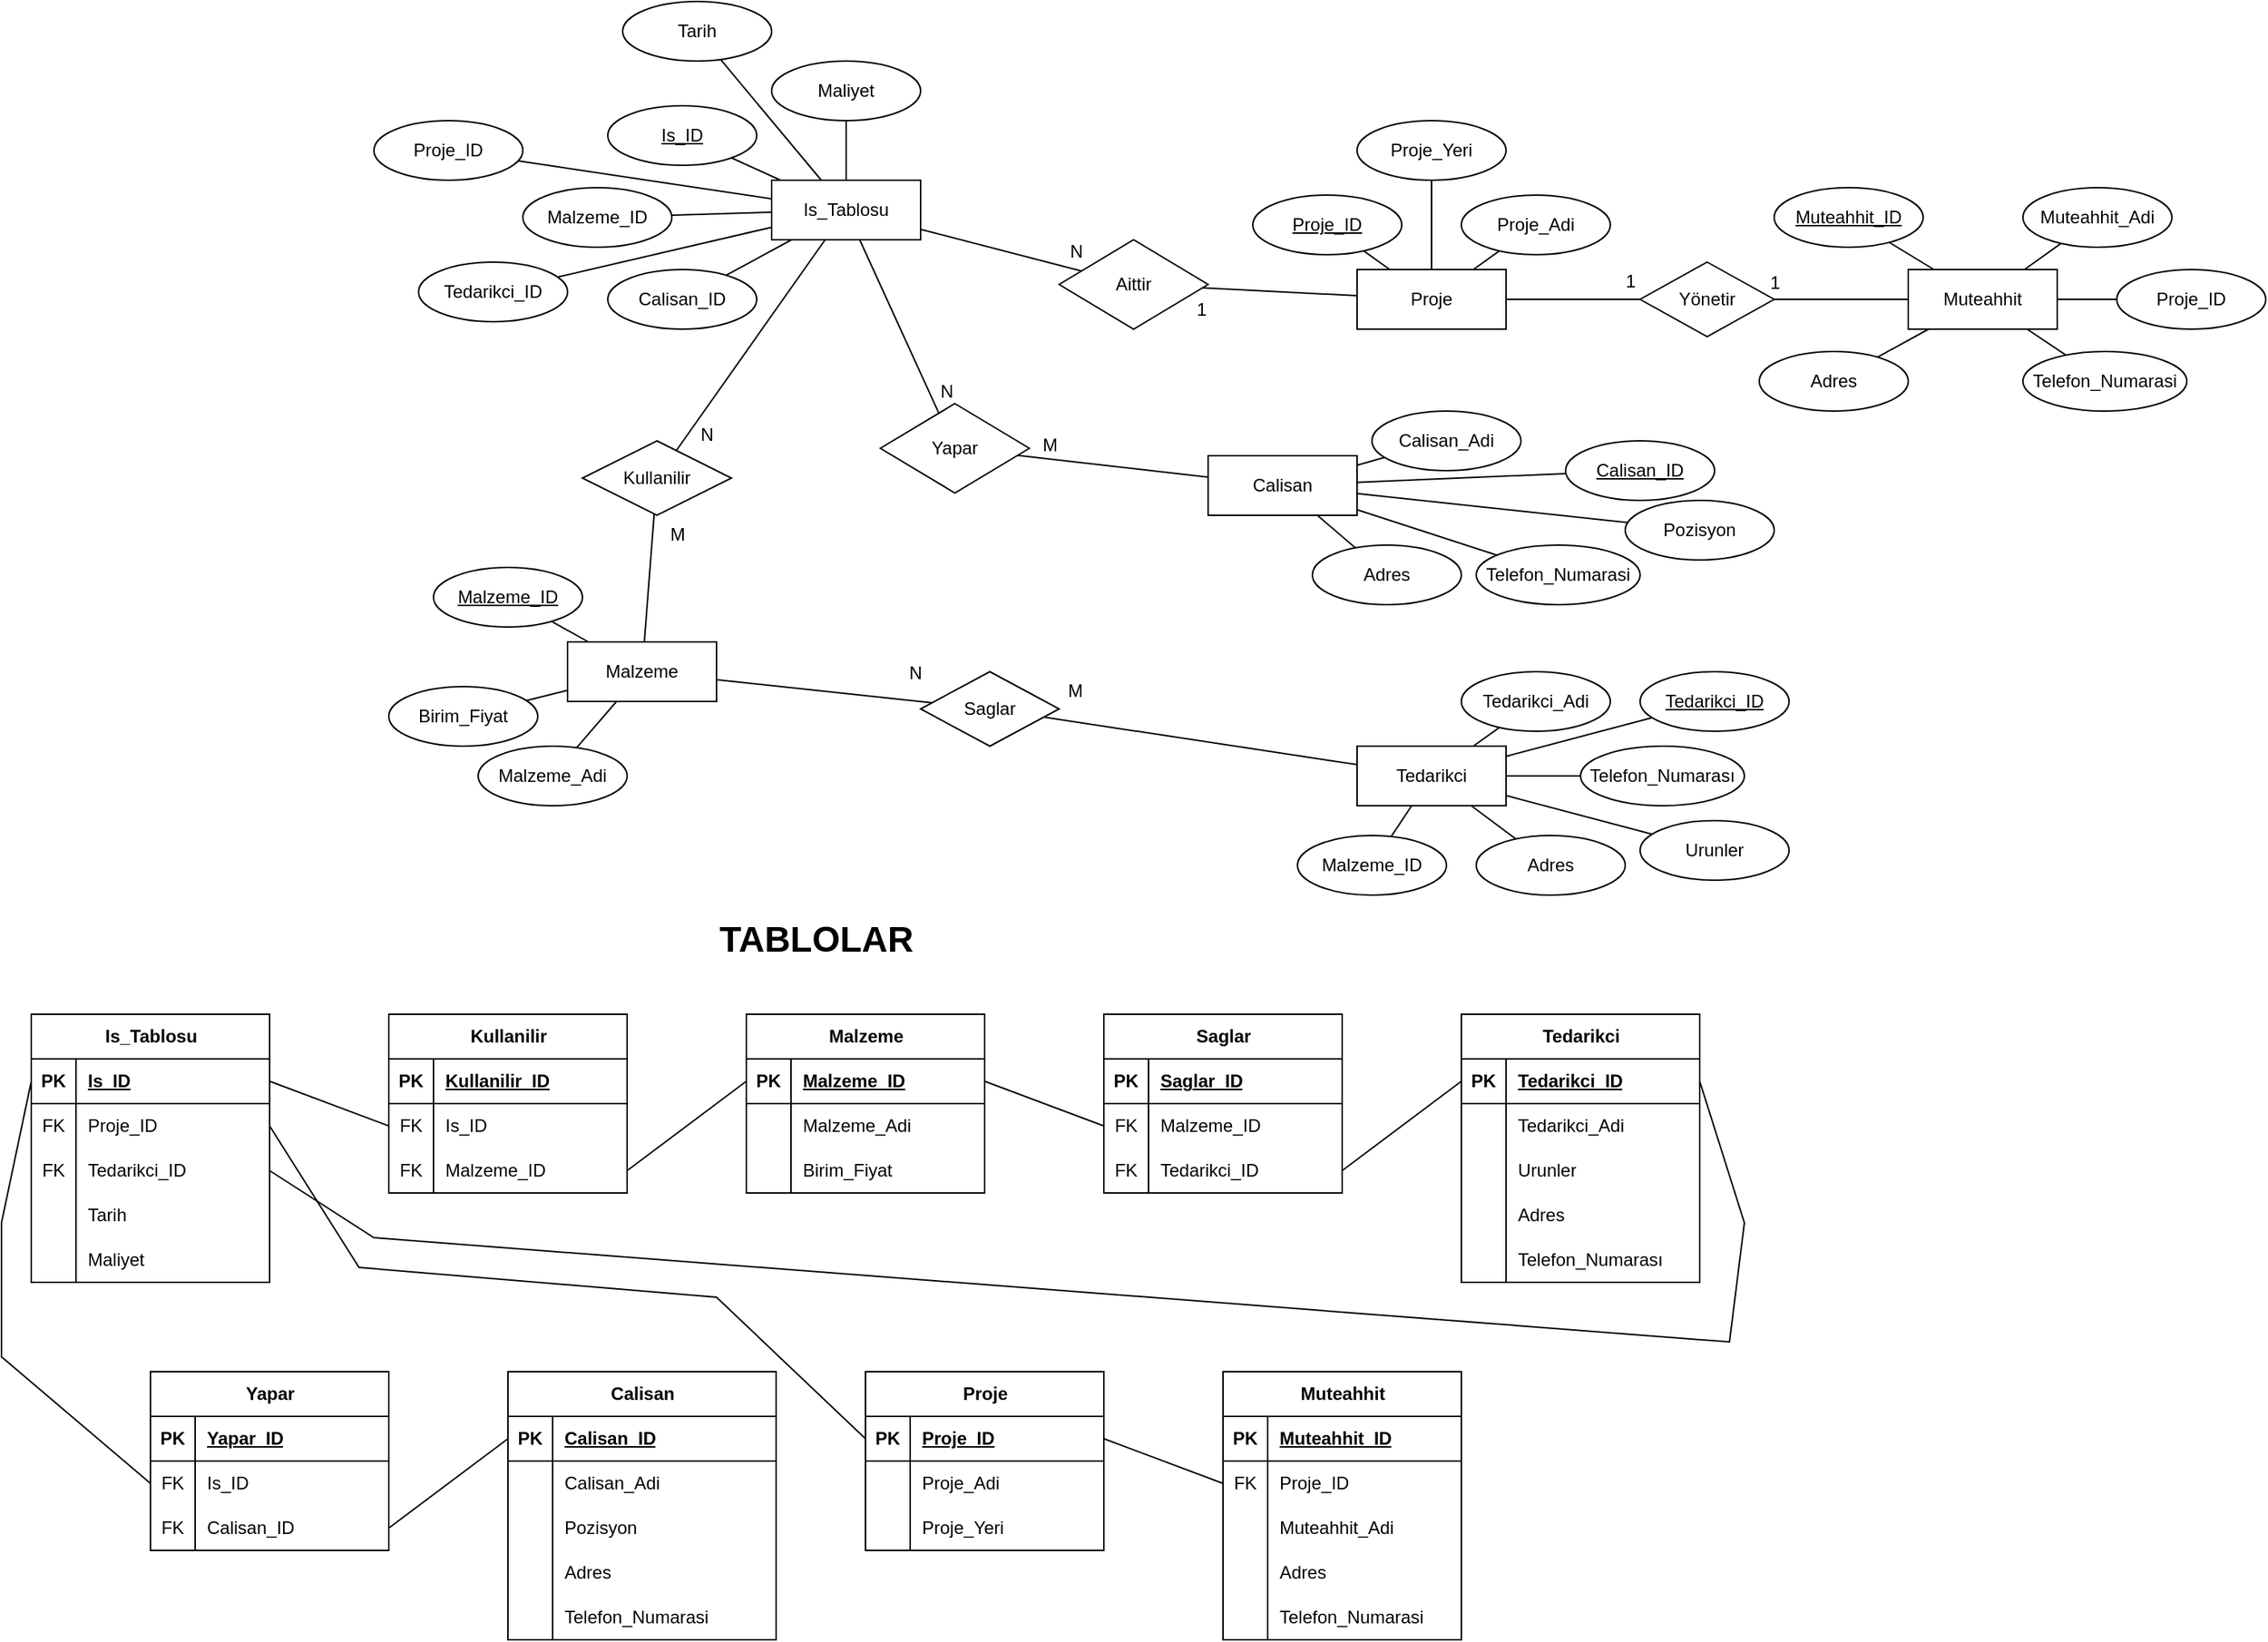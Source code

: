 <mxfile version="22.1.11" type="device">
  <diagram name="Sayfa -1" id="nj-Upyi4Aj_14BV4haBQ">
    <mxGraphModel dx="2117" dy="1691" grid="1" gridSize="10" guides="1" tooltips="1" connect="1" arrows="1" fold="1" page="1" pageScale="1" pageWidth="827" pageHeight="1169" math="0" shadow="0">
      <root>
        <mxCell id="0" />
        <mxCell id="1" parent="0" />
        <mxCell id="zMAqaEeornMMvvkQ4C-U-1" value="Proje" style="whiteSpace=wrap;html=1;align=center;" parent="1" vertex="1">
          <mxGeometry x="90" y="100" width="100" height="40" as="geometry" />
        </mxCell>
        <mxCell id="zMAqaEeornMMvvkQ4C-U-2" value="Malzeme" style="whiteSpace=wrap;html=1;align=center;" parent="1" vertex="1">
          <mxGeometry x="-440" y="350" width="100" height="40" as="geometry" />
        </mxCell>
        <mxCell id="zMAqaEeornMMvvkQ4C-U-3" value="Calisan" style="whiteSpace=wrap;html=1;align=center;" parent="1" vertex="1">
          <mxGeometry x="-10" y="225" width="100" height="40" as="geometry" />
        </mxCell>
        <mxCell id="zMAqaEeornMMvvkQ4C-U-4" value="Muteahhit" style="whiteSpace=wrap;html=1;align=center;" parent="1" vertex="1">
          <mxGeometry x="460" y="100" width="100" height="40" as="geometry" />
        </mxCell>
        <mxCell id="zMAqaEeornMMvvkQ4C-U-5" value="Tedarikci" style="whiteSpace=wrap;html=1;align=center;" parent="1" vertex="1">
          <mxGeometry x="90" y="420" width="100" height="40" as="geometry" />
        </mxCell>
        <mxCell id="zMAqaEeornMMvvkQ4C-U-6" value="Is_Tablosu" style="whiteSpace=wrap;html=1;align=center;" parent="1" vertex="1">
          <mxGeometry x="-303" y="40" width="100" height="40" as="geometry" />
        </mxCell>
        <mxCell id="zMAqaEeornMMvvkQ4C-U-7" value="Tedarikci_ID" style="ellipse;whiteSpace=wrap;html=1;align=center;fontStyle=4;" parent="1" vertex="1">
          <mxGeometry x="280" y="370" width="100" height="40" as="geometry" />
        </mxCell>
        <mxCell id="zMAqaEeornMMvvkQ4C-U-8" value="Malzeme_ID" style="ellipse;whiteSpace=wrap;html=1;align=center;fontStyle=4;" parent="1" vertex="1">
          <mxGeometry x="-530" y="300" width="100" height="40" as="geometry" />
        </mxCell>
        <mxCell id="zMAqaEeornMMvvkQ4C-U-9" value="Calisan_ID" style="ellipse;whiteSpace=wrap;html=1;align=center;fontStyle=4;" parent="1" vertex="1">
          <mxGeometry x="230" y="215" width="100" height="40" as="geometry" />
        </mxCell>
        <mxCell id="zMAqaEeornMMvvkQ4C-U-10" value="Muteahhit_ID" style="ellipse;whiteSpace=wrap;html=1;align=center;fontStyle=4;" parent="1" vertex="1">
          <mxGeometry x="370" y="45" width="100" height="40" as="geometry" />
        </mxCell>
        <mxCell id="zMAqaEeornMMvvkQ4C-U-11" value="Proje_ID" style="ellipse;whiteSpace=wrap;html=1;align=center;fontStyle=4;" parent="1" vertex="1">
          <mxGeometry x="20" y="50" width="100" height="40" as="geometry" />
        </mxCell>
        <mxCell id="zMAqaEeornMMvvkQ4C-U-12" value="Is_ID" style="ellipse;whiteSpace=wrap;html=1;align=center;fontStyle=4;" parent="1" vertex="1">
          <mxGeometry x="-413" y="-10" width="100" height="40" as="geometry" />
        </mxCell>
        <mxCell id="zMAqaEeornMMvvkQ4C-U-13" value="Tedarikci_ID" style="ellipse;whiteSpace=wrap;html=1;align=center;" parent="1" vertex="1">
          <mxGeometry x="-540" y="95" width="100" height="40" as="geometry" />
        </mxCell>
        <mxCell id="zMAqaEeornMMvvkQ4C-U-14" value="Birim_Fiyat" style="ellipse;whiteSpace=wrap;html=1;align=center;" parent="1" vertex="1">
          <mxGeometry x="-560" y="380" width="100" height="40" as="geometry" />
        </mxCell>
        <mxCell id="zMAqaEeornMMvvkQ4C-U-15" value="Malzeme_Adi" style="ellipse;whiteSpace=wrap;html=1;align=center;" parent="1" vertex="1">
          <mxGeometry x="-500" y="420" width="100" height="40" as="geometry" />
        </mxCell>
        <mxCell id="zMAqaEeornMMvvkQ4C-U-16" value="Muteahhit_Adi" style="ellipse;whiteSpace=wrap;html=1;align=center;" parent="1" vertex="1">
          <mxGeometry x="537" y="45" width="100" height="40" as="geometry" />
        </mxCell>
        <mxCell id="zMAqaEeornMMvvkQ4C-U-18" value="Adres" style="ellipse;whiteSpace=wrap;html=1;align=center;" parent="1" vertex="1">
          <mxGeometry x="170" y="480" width="100" height="40" as="geometry" />
        </mxCell>
        <mxCell id="zMAqaEeornMMvvkQ4C-U-19" value="Telefon_Numarasi" style="ellipse;whiteSpace=wrap;html=1;align=center;" parent="1" vertex="1">
          <mxGeometry x="170" y="285" width="110" height="40" as="geometry" />
        </mxCell>
        <mxCell id="zMAqaEeornMMvvkQ4C-U-20" value="Proje_ID" style="ellipse;whiteSpace=wrap;html=1;align=center;" parent="1" vertex="1">
          <mxGeometry x="-570" width="100" height="40" as="geometry" />
        </mxCell>
        <mxCell id="zMAqaEeornMMvvkQ4C-U-21" value="Malzeme_ID" style="ellipse;whiteSpace=wrap;html=1;align=center;" parent="1" vertex="1">
          <mxGeometry x="-470" y="45" width="100" height="40" as="geometry" />
        </mxCell>
        <mxCell id="zMAqaEeornMMvvkQ4C-U-22" value="Calisan_ID" style="ellipse;whiteSpace=wrap;html=1;align=center;" parent="1" vertex="1">
          <mxGeometry x="-413" y="100" width="100" height="40" as="geometry" />
        </mxCell>
        <mxCell id="zMAqaEeornMMvvkQ4C-U-23" value="Urunler" style="ellipse;whiteSpace=wrap;html=1;align=center;" parent="1" vertex="1">
          <mxGeometry x="280" y="470" width="100" height="40" as="geometry" />
        </mxCell>
        <mxCell id="zMAqaEeornMMvvkQ4C-U-24" value="Tedarikci_Adi" style="ellipse;whiteSpace=wrap;html=1;align=center;" parent="1" vertex="1">
          <mxGeometry x="160" y="370" width="100" height="40" as="geometry" />
        </mxCell>
        <mxCell id="zMAqaEeornMMvvkQ4C-U-25" value="Adres" style="ellipse;whiteSpace=wrap;html=1;align=center;" parent="1" vertex="1">
          <mxGeometry x="60" y="285" width="100" height="40" as="geometry" />
        </mxCell>
        <mxCell id="zMAqaEeornMMvvkQ4C-U-26" value="Adres" style="ellipse;whiteSpace=wrap;html=1;align=center;" parent="1" vertex="1">
          <mxGeometry x="360" y="155" width="100" height="40" as="geometry" />
        </mxCell>
        <mxCell id="zMAqaEeornMMvvkQ4C-U-27" value="Pozisyon" style="ellipse;whiteSpace=wrap;html=1;align=center;" parent="1" vertex="1">
          <mxGeometry x="270" y="255" width="100" height="40" as="geometry" />
        </mxCell>
        <mxCell id="zMAqaEeornMMvvkQ4C-U-28" value="Calisan_Adi" style="ellipse;whiteSpace=wrap;html=1;align=center;" parent="1" vertex="1">
          <mxGeometry x="100" y="195" width="100" height="40" as="geometry" />
        </mxCell>
        <mxCell id="zMAqaEeornMMvvkQ4C-U-29" value="Proje_Yeri" style="ellipse;whiteSpace=wrap;html=1;align=center;" parent="1" vertex="1">
          <mxGeometry x="90" width="100" height="40" as="geometry" />
        </mxCell>
        <mxCell id="zMAqaEeornMMvvkQ4C-U-30" value="Proje_Adi" style="ellipse;whiteSpace=wrap;html=1;align=center;" parent="1" vertex="1">
          <mxGeometry x="160" y="50" width="100" height="40" as="geometry" />
        </mxCell>
        <mxCell id="zMAqaEeornMMvvkQ4C-U-33" value="Telefon_Numarası" style="ellipse;whiteSpace=wrap;html=1;align=center;" parent="1" vertex="1">
          <mxGeometry x="240" y="420" width="110" height="40" as="geometry" />
        </mxCell>
        <mxCell id="zMAqaEeornMMvvkQ4C-U-34" value="Telefon_Numarasi" style="ellipse;whiteSpace=wrap;html=1;align=center;" parent="1" vertex="1">
          <mxGeometry x="537" y="155" width="110" height="40" as="geometry" />
        </mxCell>
        <mxCell id="zMAqaEeornMMvvkQ4C-U-35" value="Tarih" style="ellipse;whiteSpace=wrap;html=1;align=center;" parent="1" vertex="1">
          <mxGeometry x="-403" y="-80" width="100" height="40" as="geometry" />
        </mxCell>
        <mxCell id="zMAqaEeornMMvvkQ4C-U-36" value="Maliyet" style="ellipse;whiteSpace=wrap;html=1;align=center;" parent="1" vertex="1">
          <mxGeometry x="-303" y="-40" width="100" height="40" as="geometry" />
        </mxCell>
        <mxCell id="zMAqaEeornMMvvkQ4C-U-39" value="" style="endArrow=none;html=1;rounded=0;" parent="1" source="zMAqaEeornMMvvkQ4C-U-15" target="zMAqaEeornMMvvkQ4C-U-2" edge="1">
          <mxGeometry relative="1" as="geometry">
            <mxPoint x="-720" y="390" as="sourcePoint" />
            <mxPoint x="-560" y="390" as="targetPoint" />
          </mxGeometry>
        </mxCell>
        <mxCell id="zMAqaEeornMMvvkQ4C-U-40" value="" style="endArrow=none;html=1;rounded=0;" parent="1" source="zMAqaEeornMMvvkQ4C-U-8" target="zMAqaEeornMMvvkQ4C-U-2" edge="1">
          <mxGeometry relative="1" as="geometry">
            <mxPoint x="-720" y="390" as="sourcePoint" />
            <mxPoint x="-560" y="390" as="targetPoint" />
          </mxGeometry>
        </mxCell>
        <mxCell id="zMAqaEeornMMvvkQ4C-U-41" value="" style="endArrow=none;html=1;rounded=0;" parent="1" source="zMAqaEeornMMvvkQ4C-U-14" target="zMAqaEeornMMvvkQ4C-U-2" edge="1">
          <mxGeometry relative="1" as="geometry">
            <mxPoint x="-720" y="390" as="sourcePoint" />
            <mxPoint x="-560" y="390" as="targetPoint" />
          </mxGeometry>
        </mxCell>
        <mxCell id="zMAqaEeornMMvvkQ4C-U-42" value="" style="endArrow=none;html=1;rounded=0;" parent="1" source="zMAqaEeornMMvvkQ4C-U-21" target="zMAqaEeornMMvvkQ4C-U-6" edge="1">
          <mxGeometry relative="1" as="geometry">
            <mxPoint x="-393" y="-90" as="sourcePoint" />
            <mxPoint x="-233" y="-90" as="targetPoint" />
          </mxGeometry>
        </mxCell>
        <mxCell id="zMAqaEeornMMvvkQ4C-U-43" value="" style="endArrow=none;html=1;rounded=0;" parent="1" source="zMAqaEeornMMvvkQ4C-U-35" target="zMAqaEeornMMvvkQ4C-U-6" edge="1">
          <mxGeometry relative="1" as="geometry">
            <mxPoint x="-393" y="-90" as="sourcePoint" />
            <mxPoint x="-233" y="-90" as="targetPoint" />
          </mxGeometry>
        </mxCell>
        <mxCell id="zMAqaEeornMMvvkQ4C-U-44" value="" style="endArrow=none;html=1;rounded=0;" parent="1" source="zMAqaEeornMMvvkQ4C-U-13" target="zMAqaEeornMMvvkQ4C-U-6" edge="1">
          <mxGeometry relative="1" as="geometry">
            <mxPoint x="-393" y="-90" as="sourcePoint" />
            <mxPoint x="-233" y="-90" as="targetPoint" />
          </mxGeometry>
        </mxCell>
        <mxCell id="zMAqaEeornMMvvkQ4C-U-45" value="" style="endArrow=none;html=1;rounded=0;" parent="1" source="zMAqaEeornMMvvkQ4C-U-22" target="zMAqaEeornMMvvkQ4C-U-6" edge="1">
          <mxGeometry relative="1" as="geometry">
            <mxPoint x="-393" y="-90" as="sourcePoint" />
            <mxPoint x="-233" y="-90" as="targetPoint" />
          </mxGeometry>
        </mxCell>
        <mxCell id="zMAqaEeornMMvvkQ4C-U-46" value="" style="endArrow=none;html=1;rounded=0;" parent="1" source="zMAqaEeornMMvvkQ4C-U-20" target="zMAqaEeornMMvvkQ4C-U-6" edge="1">
          <mxGeometry relative="1" as="geometry">
            <mxPoint x="-393" y="-90" as="sourcePoint" />
            <mxPoint x="-233" y="-90" as="targetPoint" />
          </mxGeometry>
        </mxCell>
        <mxCell id="zMAqaEeornMMvvkQ4C-U-47" value="" style="endArrow=none;html=1;rounded=0;" parent="1" source="zMAqaEeornMMvvkQ4C-U-36" target="zMAqaEeornMMvvkQ4C-U-6" edge="1">
          <mxGeometry relative="1" as="geometry">
            <mxPoint x="-393" y="-90" as="sourcePoint" />
            <mxPoint x="-233" y="-90" as="targetPoint" />
          </mxGeometry>
        </mxCell>
        <mxCell id="zMAqaEeornMMvvkQ4C-U-48" value="" style="endArrow=none;html=1;rounded=0;" parent="1" source="zMAqaEeornMMvvkQ4C-U-12" target="zMAqaEeornMMvvkQ4C-U-6" edge="1">
          <mxGeometry relative="1" as="geometry">
            <mxPoint x="-393" y="-90" as="sourcePoint" />
            <mxPoint x="-233" y="-90" as="targetPoint" />
          </mxGeometry>
        </mxCell>
        <mxCell id="zMAqaEeornMMvvkQ4C-U-49" value="" style="endArrow=none;html=1;rounded=0;" parent="1" source="zMAqaEeornMMvvkQ4C-U-7" target="zMAqaEeornMMvvkQ4C-U-5" edge="1">
          <mxGeometry relative="1" as="geometry">
            <mxPoint x="480" y="370" as="sourcePoint" />
            <mxPoint x="640" y="370" as="targetPoint" />
          </mxGeometry>
        </mxCell>
        <mxCell id="zMAqaEeornMMvvkQ4C-U-50" value="" style="endArrow=none;html=1;rounded=0;" parent="1" source="zMAqaEeornMMvvkQ4C-U-23" target="zMAqaEeornMMvvkQ4C-U-5" edge="1">
          <mxGeometry relative="1" as="geometry">
            <mxPoint x="480" y="370" as="sourcePoint" />
            <mxPoint x="640" y="370" as="targetPoint" />
          </mxGeometry>
        </mxCell>
        <mxCell id="zMAqaEeornMMvvkQ4C-U-51" value="" style="endArrow=none;html=1;rounded=0;" parent="1" source="zMAqaEeornMMvvkQ4C-U-18" target="zMAqaEeornMMvvkQ4C-U-5" edge="1">
          <mxGeometry relative="1" as="geometry">
            <mxPoint x="480" y="370" as="sourcePoint" />
            <mxPoint x="640" y="370" as="targetPoint" />
          </mxGeometry>
        </mxCell>
        <mxCell id="zMAqaEeornMMvvkQ4C-U-52" value="" style="endArrow=none;html=1;rounded=0;" parent="1" source="zMAqaEeornMMvvkQ4C-U-33" target="zMAqaEeornMMvvkQ4C-U-5" edge="1">
          <mxGeometry relative="1" as="geometry">
            <mxPoint x="480" y="370" as="sourcePoint" />
            <mxPoint x="640" y="370" as="targetPoint" />
          </mxGeometry>
        </mxCell>
        <mxCell id="zMAqaEeornMMvvkQ4C-U-53" value="" style="endArrow=none;html=1;rounded=0;" parent="1" source="zMAqaEeornMMvvkQ4C-U-24" target="zMAqaEeornMMvvkQ4C-U-5" edge="1">
          <mxGeometry relative="1" as="geometry">
            <mxPoint x="480" y="370" as="sourcePoint" />
            <mxPoint x="640" y="370" as="targetPoint" />
          </mxGeometry>
        </mxCell>
        <mxCell id="zMAqaEeornMMvvkQ4C-U-54" value="" style="endArrow=none;html=1;rounded=0;" parent="1" source="zMAqaEeornMMvvkQ4C-U-19" target="zMAqaEeornMMvvkQ4C-U-3" edge="1">
          <mxGeometry relative="1" as="geometry">
            <mxPoint x="380" y="365" as="sourcePoint" />
            <mxPoint x="540" y="365" as="targetPoint" />
          </mxGeometry>
        </mxCell>
        <mxCell id="zMAqaEeornMMvvkQ4C-U-55" value="" style="endArrow=none;html=1;rounded=0;" parent="1" source="zMAqaEeornMMvvkQ4C-U-9" target="zMAqaEeornMMvvkQ4C-U-3" edge="1">
          <mxGeometry relative="1" as="geometry">
            <mxPoint x="380" y="365" as="sourcePoint" />
            <mxPoint x="540" y="365" as="targetPoint" />
          </mxGeometry>
        </mxCell>
        <mxCell id="zMAqaEeornMMvvkQ4C-U-56" value="" style="endArrow=none;html=1;rounded=0;" parent="1" source="zMAqaEeornMMvvkQ4C-U-25" target="zMAqaEeornMMvvkQ4C-U-3" edge="1">
          <mxGeometry relative="1" as="geometry">
            <mxPoint x="380" y="365" as="sourcePoint" />
            <mxPoint x="540" y="365" as="targetPoint" />
          </mxGeometry>
        </mxCell>
        <mxCell id="zMAqaEeornMMvvkQ4C-U-57" value="" style="endArrow=none;html=1;rounded=0;" parent="1" source="zMAqaEeornMMvvkQ4C-U-27" target="zMAqaEeornMMvvkQ4C-U-3" edge="1">
          <mxGeometry relative="1" as="geometry">
            <mxPoint x="380" y="365" as="sourcePoint" />
            <mxPoint x="540" y="365" as="targetPoint" />
          </mxGeometry>
        </mxCell>
        <mxCell id="zMAqaEeornMMvvkQ4C-U-58" value="" style="endArrow=none;html=1;rounded=0;" parent="1" source="zMAqaEeornMMvvkQ4C-U-28" target="zMAqaEeornMMvvkQ4C-U-3" edge="1">
          <mxGeometry relative="1" as="geometry">
            <mxPoint x="380" y="365" as="sourcePoint" />
            <mxPoint x="540" y="365" as="targetPoint" />
          </mxGeometry>
        </mxCell>
        <mxCell id="zMAqaEeornMMvvkQ4C-U-59" value="" style="endArrow=none;html=1;rounded=0;" parent="1" source="zMAqaEeornMMvvkQ4C-U-29" target="zMAqaEeornMMvvkQ4C-U-1" edge="1">
          <mxGeometry relative="1" as="geometry">
            <mxPoint x="480" y="370" as="sourcePoint" />
            <mxPoint x="640" y="370" as="targetPoint" />
          </mxGeometry>
        </mxCell>
        <mxCell id="zMAqaEeornMMvvkQ4C-U-60" value="" style="endArrow=none;html=1;rounded=0;" parent="1" source="zMAqaEeornMMvvkQ4C-U-30" target="zMAqaEeornMMvvkQ4C-U-1" edge="1">
          <mxGeometry relative="1" as="geometry">
            <mxPoint x="480" y="370" as="sourcePoint" />
            <mxPoint x="640" y="370" as="targetPoint" />
          </mxGeometry>
        </mxCell>
        <mxCell id="zMAqaEeornMMvvkQ4C-U-61" value="" style="endArrow=none;html=1;rounded=0;" parent="1" source="zMAqaEeornMMvvkQ4C-U-11" target="zMAqaEeornMMvvkQ4C-U-1" edge="1">
          <mxGeometry relative="1" as="geometry">
            <mxPoint x="370" y="200" as="sourcePoint" />
            <mxPoint x="530" y="200" as="targetPoint" />
          </mxGeometry>
        </mxCell>
        <mxCell id="zMAqaEeornMMvvkQ4C-U-62" value="" style="endArrow=none;html=1;rounded=0;" parent="1" source="zMAqaEeornMMvvkQ4C-U-16" target="zMAqaEeornMMvvkQ4C-U-4" edge="1">
          <mxGeometry relative="1" as="geometry">
            <mxPoint x="270" y="135" as="sourcePoint" />
            <mxPoint x="430" y="135" as="targetPoint" />
          </mxGeometry>
        </mxCell>
        <mxCell id="zMAqaEeornMMvvkQ4C-U-63" value="" style="endArrow=none;html=1;rounded=0;" parent="1" source="zMAqaEeornMMvvkQ4C-U-34" target="zMAqaEeornMMvvkQ4C-U-4" edge="1">
          <mxGeometry relative="1" as="geometry">
            <mxPoint x="270" y="135" as="sourcePoint" />
            <mxPoint x="430" y="135" as="targetPoint" />
          </mxGeometry>
        </mxCell>
        <mxCell id="zMAqaEeornMMvvkQ4C-U-64" value="" style="endArrow=none;html=1;rounded=0;" parent="1" source="zMAqaEeornMMvvkQ4C-U-10" target="zMAqaEeornMMvvkQ4C-U-4" edge="1">
          <mxGeometry relative="1" as="geometry">
            <mxPoint x="270" y="135" as="sourcePoint" />
            <mxPoint x="430" y="135" as="targetPoint" />
          </mxGeometry>
        </mxCell>
        <mxCell id="zMAqaEeornMMvvkQ4C-U-65" value="" style="endArrow=none;html=1;rounded=0;" parent="1" source="zMAqaEeornMMvvkQ4C-U-26" target="zMAqaEeornMMvvkQ4C-U-4" edge="1">
          <mxGeometry relative="1" as="geometry">
            <mxPoint x="270" y="135" as="sourcePoint" />
            <mxPoint x="430" y="135" as="targetPoint" />
          </mxGeometry>
        </mxCell>
        <mxCell id="zMAqaEeornMMvvkQ4C-U-66" value="Yönetir" style="shape=rhombus;perimeter=rhombusPerimeter;whiteSpace=wrap;html=1;align=center;" parent="1" vertex="1">
          <mxGeometry x="280" y="95" width="90" height="50" as="geometry" />
        </mxCell>
        <mxCell id="zMAqaEeornMMvvkQ4C-U-67" value="" style="endArrow=none;html=1;rounded=0;" parent="1" source="zMAqaEeornMMvvkQ4C-U-1" target="zMAqaEeornMMvvkQ4C-U-66" edge="1">
          <mxGeometry relative="1" as="geometry">
            <mxPoint x="280" y="210" as="sourcePoint" />
            <mxPoint x="440" y="210" as="targetPoint" />
          </mxGeometry>
        </mxCell>
        <mxCell id="zMAqaEeornMMvvkQ4C-U-68" value="" style="endArrow=none;html=1;rounded=0;" parent="1" source="zMAqaEeornMMvvkQ4C-U-66" target="zMAqaEeornMMvvkQ4C-U-4" edge="1">
          <mxGeometry relative="1" as="geometry">
            <mxPoint x="200" y="130" as="sourcePoint" />
            <mxPoint x="290" y="130" as="targetPoint" />
          </mxGeometry>
        </mxCell>
        <mxCell id="zMAqaEeornMMvvkQ4C-U-73" value="Aittir" style="shape=rhombus;perimeter=rhombusPerimeter;whiteSpace=wrap;html=1;align=center;" parent="1" vertex="1">
          <mxGeometry x="-110" y="80" width="100" height="60" as="geometry" />
        </mxCell>
        <mxCell id="zMAqaEeornMMvvkQ4C-U-74" value="" style="endArrow=none;html=1;rounded=0;" parent="1" source="zMAqaEeornMMvvkQ4C-U-6" target="zMAqaEeornMMvvkQ4C-U-73" edge="1">
          <mxGeometry relative="1" as="geometry">
            <mxPoint x="-110" y="130" as="sourcePoint" />
            <mxPoint x="50" y="130" as="targetPoint" />
          </mxGeometry>
        </mxCell>
        <mxCell id="zMAqaEeornMMvvkQ4C-U-75" value="" style="endArrow=none;html=1;rounded=0;" parent="1" source="zMAqaEeornMMvvkQ4C-U-73" target="zMAqaEeornMMvvkQ4C-U-1" edge="1">
          <mxGeometry relative="1" as="geometry">
            <mxPoint x="-227" y="90" as="sourcePoint" />
            <mxPoint x="-140" y="199" as="targetPoint" />
          </mxGeometry>
        </mxCell>
        <mxCell id="zMAqaEeornMMvvkQ4C-U-83" value="1" style="resizable=0;html=1;whiteSpace=wrap;align=right;verticalAlign=bottom;" parent="1" connectable="0" vertex="1">
          <mxGeometry x="-10" y="135" as="geometry" />
        </mxCell>
        <mxCell id="zMAqaEeornMMvvkQ4C-U-84" value="" style="endArrow=none;html=1;rounded=0;" parent="1" source="zMAqaEeornMMvvkQ4C-U-3" target="zMAqaEeornMMvvkQ4C-U-85" edge="1">
          <mxGeometry relative="1" as="geometry">
            <mxPoint x="10" y="260" as="sourcePoint" />
            <mxPoint x="170" y="260" as="targetPoint" />
          </mxGeometry>
        </mxCell>
        <mxCell id="zMAqaEeornMMvvkQ4C-U-85" value="Yapar" style="shape=rhombus;perimeter=rhombusPerimeter;whiteSpace=wrap;html=1;align=center;" parent="1" vertex="1">
          <mxGeometry x="-230" y="190" width="100" height="60" as="geometry" />
        </mxCell>
        <mxCell id="zMAqaEeornMMvvkQ4C-U-86" value="" style="endArrow=none;html=1;rounded=0;" parent="1" source="zMAqaEeornMMvvkQ4C-U-85" target="zMAqaEeornMMvvkQ4C-U-6" edge="1">
          <mxGeometry relative="1" as="geometry">
            <mxPoint x="10" y="260" as="sourcePoint" />
            <mxPoint x="170" y="260" as="targetPoint" />
          </mxGeometry>
        </mxCell>
        <mxCell id="zMAqaEeornMMvvkQ4C-U-87" value="" style="endArrow=none;html=1;rounded=0;" parent="1" source="zMAqaEeornMMvvkQ4C-U-91" target="zMAqaEeornMMvvkQ4C-U-2" edge="1">
          <mxGeometry relative="1" as="geometry">
            <mxPoint x="-240" y="369.5" as="sourcePoint" />
            <mxPoint x="-210" y="410" as="targetPoint" />
          </mxGeometry>
        </mxCell>
        <mxCell id="zMAqaEeornMMvvkQ4C-U-88" value="N" style="resizable=0;html=1;whiteSpace=wrap;align=right;verticalAlign=bottom;" parent="zMAqaEeornMMvvkQ4C-U-87" connectable="0" vertex="1">
          <mxGeometry x="1" relative="1" as="geometry">
            <mxPoint x="48" y="-130" as="offset" />
          </mxGeometry>
        </mxCell>
        <mxCell id="zMAqaEeornMMvvkQ4C-U-115" value="N" style="resizable=0;html=1;whiteSpace=wrap;align=right;verticalAlign=bottom;" parent="zMAqaEeornMMvvkQ4C-U-87" connectable="0" vertex="1">
          <mxGeometry x="1" relative="1" as="geometry">
            <mxPoint x="188" y="30" as="offset" />
          </mxGeometry>
        </mxCell>
        <mxCell id="zMAqaEeornMMvvkQ4C-U-89" value="N" style="resizable=0;html=1;whiteSpace=wrap;align=right;verticalAlign=bottom;" parent="1" connectable="0" vertex="1">
          <mxGeometry x="-180" y="190" as="geometry" />
        </mxCell>
        <mxCell id="zMAqaEeornMMvvkQ4C-U-91" value="Kullanilir" style="shape=rhombus;perimeter=rhombusPerimeter;whiteSpace=wrap;html=1;align=center;" parent="1" vertex="1">
          <mxGeometry x="-430" y="215" width="100" height="50" as="geometry" />
        </mxCell>
        <mxCell id="zMAqaEeornMMvvkQ4C-U-92" value="" style="endArrow=none;html=1;rounded=0;" parent="1" source="zMAqaEeornMMvvkQ4C-U-91" target="zMAqaEeornMMvvkQ4C-U-6" edge="1">
          <mxGeometry relative="1" as="geometry">
            <mxPoint x="-372" y="274" as="sourcePoint" />
            <mxPoint x="-378" y="360" as="targetPoint" />
          </mxGeometry>
        </mxCell>
        <mxCell id="zMAqaEeornMMvvkQ4C-U-102" value="1" style="resizable=0;html=1;whiteSpace=wrap;align=right;verticalAlign=bottom;" parent="1" connectable="0" vertex="1">
          <mxGeometry x="375" y="117" as="geometry" />
        </mxCell>
        <mxCell id="zMAqaEeornMMvvkQ4C-U-107" value="1" style="resizable=0;html=1;whiteSpace=wrap;align=right;verticalAlign=bottom;" parent="1" connectable="0" vertex="1">
          <mxGeometry x="535" y="130" as="geometry">
            <mxPoint x="-257" y="-14" as="offset" />
          </mxGeometry>
        </mxCell>
        <mxCell id="zMAqaEeornMMvvkQ4C-U-108" value="N" style="resizable=0;html=1;whiteSpace=wrap;align=right;verticalAlign=bottom;" parent="1" connectable="0" vertex="1">
          <mxGeometry x="-123" y="135" as="geometry">
            <mxPoint x="30" y="-39" as="offset" />
          </mxGeometry>
        </mxCell>
        <mxCell id="zMAqaEeornMMvvkQ4C-U-109" value="M" style="resizable=0;html=1;whiteSpace=wrap;align=right;verticalAlign=bottom;" parent="1" connectable="0" vertex="1">
          <mxGeometry x="-390" y="325" as="geometry">
            <mxPoint x="30" y="-39" as="offset" />
          </mxGeometry>
        </mxCell>
        <mxCell id="zMAqaEeornMMvvkQ4C-U-110" value="M" style="resizable=0;html=1;whiteSpace=wrap;align=right;verticalAlign=bottom;" parent="1" connectable="0" vertex="1">
          <mxGeometry x="-140" y="265" as="geometry">
            <mxPoint x="30" y="-39" as="offset" />
          </mxGeometry>
        </mxCell>
        <mxCell id="zMAqaEeornMMvvkQ4C-U-111" value="Saglar" style="shape=rhombus;perimeter=rhombusPerimeter;whiteSpace=wrap;html=1;align=center;" parent="1" vertex="1">
          <mxGeometry x="-203" y="370" width="93" height="50" as="geometry" />
        </mxCell>
        <mxCell id="zMAqaEeornMMvvkQ4C-U-112" value="" style="endArrow=none;html=1;rounded=0;" parent="1" source="zMAqaEeornMMvvkQ4C-U-2" target="zMAqaEeornMMvvkQ4C-U-111" edge="1">
          <mxGeometry relative="1" as="geometry">
            <mxPoint x="10" y="360" as="sourcePoint" />
            <mxPoint x="170" y="360" as="targetPoint" />
          </mxGeometry>
        </mxCell>
        <mxCell id="zMAqaEeornMMvvkQ4C-U-113" value="" style="endArrow=none;html=1;rounded=0;" parent="1" source="zMAqaEeornMMvvkQ4C-U-111" target="zMAqaEeornMMvvkQ4C-U-5" edge="1">
          <mxGeometry relative="1" as="geometry">
            <mxPoint x="-330" y="385" as="sourcePoint" />
            <mxPoint x="-185" y="401" as="targetPoint" />
          </mxGeometry>
        </mxCell>
        <mxCell id="zMAqaEeornMMvvkQ4C-U-114" value="M" style="resizable=0;html=1;whiteSpace=wrap;align=right;verticalAlign=bottom;" parent="1" connectable="0" vertex="1">
          <mxGeometry x="-123" y="430" as="geometry">
            <mxPoint x="30" y="-39" as="offset" />
          </mxGeometry>
        </mxCell>
        <mxCell id="qOMgKe2BiOiekPl1V-NM-14" value="&lt;h1&gt;TABLOLAR&lt;/h1&gt;" style="text;html=1;strokeColor=none;fillColor=none;spacing=5;spacingTop=-20;whiteSpace=wrap;overflow=hidden;rounded=0;" parent="1" vertex="1">
          <mxGeometry x="-343" y="530" width="140" height="40" as="geometry" />
        </mxCell>
        <mxCell id="qOMgKe2BiOiekPl1V-NM-26" value="Malzeme" style="shape=table;startSize=30;container=1;collapsible=1;childLayout=tableLayout;fixedRows=1;rowLines=0;fontStyle=1;align=center;resizeLast=1;html=1;" parent="1" vertex="1">
          <mxGeometry x="-320" y="600" width="160" height="120" as="geometry" />
        </mxCell>
        <mxCell id="qOMgKe2BiOiekPl1V-NM-27" value="" style="shape=tableRow;horizontal=0;startSize=0;swimlaneHead=0;swimlaneBody=0;fillColor=none;collapsible=0;dropTarget=0;points=[[0,0.5],[1,0.5]];portConstraint=eastwest;top=0;left=0;right=0;bottom=1;" parent="qOMgKe2BiOiekPl1V-NM-26" vertex="1">
          <mxGeometry y="30" width="160" height="30" as="geometry" />
        </mxCell>
        <mxCell id="qOMgKe2BiOiekPl1V-NM-28" value="PK" style="shape=partialRectangle;connectable=0;fillColor=none;top=0;left=0;bottom=0;right=0;fontStyle=1;overflow=hidden;whiteSpace=wrap;html=1;" parent="qOMgKe2BiOiekPl1V-NM-27" vertex="1">
          <mxGeometry width="30" height="30" as="geometry">
            <mxRectangle width="30" height="30" as="alternateBounds" />
          </mxGeometry>
        </mxCell>
        <mxCell id="qOMgKe2BiOiekPl1V-NM-29" value="Malzeme_ID" style="shape=partialRectangle;connectable=0;fillColor=none;top=0;left=0;bottom=0;right=0;align=left;spacingLeft=6;fontStyle=5;overflow=hidden;whiteSpace=wrap;html=1;" parent="qOMgKe2BiOiekPl1V-NM-27" vertex="1">
          <mxGeometry x="30" width="130" height="30" as="geometry">
            <mxRectangle width="130" height="30" as="alternateBounds" />
          </mxGeometry>
        </mxCell>
        <mxCell id="qOMgKe2BiOiekPl1V-NM-33" value="" style="shape=tableRow;horizontal=0;startSize=0;swimlaneHead=0;swimlaneBody=0;fillColor=none;collapsible=0;dropTarget=0;points=[[0,0.5],[1,0.5]];portConstraint=eastwest;top=0;left=0;right=0;bottom=0;" parent="qOMgKe2BiOiekPl1V-NM-26" vertex="1">
          <mxGeometry y="60" width="160" height="30" as="geometry" />
        </mxCell>
        <mxCell id="qOMgKe2BiOiekPl1V-NM-34" value="" style="shape=partialRectangle;connectable=0;fillColor=none;top=0;left=0;bottom=0;right=0;editable=1;overflow=hidden;whiteSpace=wrap;html=1;" parent="qOMgKe2BiOiekPl1V-NM-33" vertex="1">
          <mxGeometry width="30" height="30" as="geometry">
            <mxRectangle width="30" height="30" as="alternateBounds" />
          </mxGeometry>
        </mxCell>
        <mxCell id="qOMgKe2BiOiekPl1V-NM-35" value="Malzeme_Adi" style="shape=partialRectangle;connectable=0;fillColor=none;top=0;left=0;bottom=0;right=0;align=left;spacingLeft=6;overflow=hidden;whiteSpace=wrap;html=1;" parent="qOMgKe2BiOiekPl1V-NM-33" vertex="1">
          <mxGeometry x="30" width="130" height="30" as="geometry">
            <mxRectangle width="130" height="30" as="alternateBounds" />
          </mxGeometry>
        </mxCell>
        <mxCell id="qOMgKe2BiOiekPl1V-NM-39" value="" style="shape=tableRow;horizontal=0;startSize=0;swimlaneHead=0;swimlaneBody=0;fillColor=none;collapsible=0;dropTarget=0;points=[[0,0.5],[1,0.5]];portConstraint=eastwest;top=0;left=0;right=0;bottom=0;" parent="qOMgKe2BiOiekPl1V-NM-26" vertex="1">
          <mxGeometry y="90" width="160" height="30" as="geometry" />
        </mxCell>
        <mxCell id="qOMgKe2BiOiekPl1V-NM-40" value="" style="shape=partialRectangle;connectable=0;fillColor=none;top=0;left=0;bottom=0;right=0;editable=1;overflow=hidden;whiteSpace=wrap;html=1;" parent="qOMgKe2BiOiekPl1V-NM-39" vertex="1">
          <mxGeometry width="30" height="30" as="geometry">
            <mxRectangle width="30" height="30" as="alternateBounds" />
          </mxGeometry>
        </mxCell>
        <mxCell id="qOMgKe2BiOiekPl1V-NM-41" value="Birim_Fiyat" style="shape=partialRectangle;connectable=0;fillColor=none;top=0;left=0;bottom=0;right=0;align=left;spacingLeft=6;overflow=hidden;whiteSpace=wrap;html=1;" parent="qOMgKe2BiOiekPl1V-NM-39" vertex="1">
          <mxGeometry x="30" width="130" height="30" as="geometry">
            <mxRectangle width="130" height="30" as="alternateBounds" />
          </mxGeometry>
        </mxCell>
        <mxCell id="qOMgKe2BiOiekPl1V-NM-42" value="Tedarikci" style="shape=table;startSize=30;container=1;collapsible=1;childLayout=tableLayout;fixedRows=1;rowLines=0;fontStyle=1;align=center;resizeLast=1;html=1;" parent="1" vertex="1">
          <mxGeometry x="160" y="600" width="160" height="180" as="geometry" />
        </mxCell>
        <mxCell id="qOMgKe2BiOiekPl1V-NM-43" value="" style="shape=tableRow;horizontal=0;startSize=0;swimlaneHead=0;swimlaneBody=0;fillColor=none;collapsible=0;dropTarget=0;points=[[0,0.5],[1,0.5]];portConstraint=eastwest;top=0;left=0;right=0;bottom=1;" parent="qOMgKe2BiOiekPl1V-NM-42" vertex="1">
          <mxGeometry y="30" width="160" height="30" as="geometry" />
        </mxCell>
        <mxCell id="qOMgKe2BiOiekPl1V-NM-44" value="PK" style="shape=partialRectangle;connectable=0;fillColor=none;top=0;left=0;bottom=0;right=0;fontStyle=1;overflow=hidden;whiteSpace=wrap;html=1;" parent="qOMgKe2BiOiekPl1V-NM-43" vertex="1">
          <mxGeometry width="30" height="30" as="geometry">
            <mxRectangle width="30" height="30" as="alternateBounds" />
          </mxGeometry>
        </mxCell>
        <mxCell id="qOMgKe2BiOiekPl1V-NM-45" value="Tedarikci_ID" style="shape=partialRectangle;connectable=0;fillColor=none;top=0;left=0;bottom=0;right=0;align=left;spacingLeft=6;fontStyle=5;overflow=hidden;whiteSpace=wrap;html=1;" parent="qOMgKe2BiOiekPl1V-NM-43" vertex="1">
          <mxGeometry x="30" width="130" height="30" as="geometry">
            <mxRectangle width="130" height="30" as="alternateBounds" />
          </mxGeometry>
        </mxCell>
        <mxCell id="qOMgKe2BiOiekPl1V-NM-49" value="" style="shape=tableRow;horizontal=0;startSize=0;swimlaneHead=0;swimlaneBody=0;fillColor=none;collapsible=0;dropTarget=0;points=[[0,0.5],[1,0.5]];portConstraint=eastwest;top=0;left=0;right=0;bottom=0;" parent="qOMgKe2BiOiekPl1V-NM-42" vertex="1">
          <mxGeometry y="60" width="160" height="30" as="geometry" />
        </mxCell>
        <mxCell id="qOMgKe2BiOiekPl1V-NM-50" value="" style="shape=partialRectangle;connectable=0;fillColor=none;top=0;left=0;bottom=0;right=0;editable=1;overflow=hidden;whiteSpace=wrap;html=1;" parent="qOMgKe2BiOiekPl1V-NM-49" vertex="1">
          <mxGeometry width="30" height="30" as="geometry">
            <mxRectangle width="30" height="30" as="alternateBounds" />
          </mxGeometry>
        </mxCell>
        <mxCell id="qOMgKe2BiOiekPl1V-NM-51" value="Tedarikci_Adi" style="shape=partialRectangle;connectable=0;fillColor=none;top=0;left=0;bottom=0;right=0;align=left;spacingLeft=6;overflow=hidden;whiteSpace=wrap;html=1;" parent="qOMgKe2BiOiekPl1V-NM-49" vertex="1">
          <mxGeometry x="30" width="130" height="30" as="geometry">
            <mxRectangle width="130" height="30" as="alternateBounds" />
          </mxGeometry>
        </mxCell>
        <mxCell id="qOMgKe2BiOiekPl1V-NM-52" value="" style="shape=tableRow;horizontal=0;startSize=0;swimlaneHead=0;swimlaneBody=0;fillColor=none;collapsible=0;dropTarget=0;points=[[0,0.5],[1,0.5]];portConstraint=eastwest;top=0;left=0;right=0;bottom=0;" parent="qOMgKe2BiOiekPl1V-NM-42" vertex="1">
          <mxGeometry y="90" width="160" height="30" as="geometry" />
        </mxCell>
        <mxCell id="qOMgKe2BiOiekPl1V-NM-53" value="" style="shape=partialRectangle;connectable=0;fillColor=none;top=0;left=0;bottom=0;right=0;editable=1;overflow=hidden;whiteSpace=wrap;html=1;" parent="qOMgKe2BiOiekPl1V-NM-52" vertex="1">
          <mxGeometry width="30" height="30" as="geometry">
            <mxRectangle width="30" height="30" as="alternateBounds" />
          </mxGeometry>
        </mxCell>
        <mxCell id="qOMgKe2BiOiekPl1V-NM-54" value="Urunler" style="shape=partialRectangle;connectable=0;fillColor=none;top=0;left=0;bottom=0;right=0;align=left;spacingLeft=6;overflow=hidden;whiteSpace=wrap;html=1;" parent="qOMgKe2BiOiekPl1V-NM-52" vertex="1">
          <mxGeometry x="30" width="130" height="30" as="geometry">
            <mxRectangle width="130" height="30" as="alternateBounds" />
          </mxGeometry>
        </mxCell>
        <mxCell id="qOMgKe2BiOiekPl1V-NM-55" value="" style="shape=tableRow;horizontal=0;startSize=0;swimlaneHead=0;swimlaneBody=0;fillColor=none;collapsible=0;dropTarget=0;points=[[0,0.5],[1,0.5]];portConstraint=eastwest;top=0;left=0;right=0;bottom=0;" parent="qOMgKe2BiOiekPl1V-NM-42" vertex="1">
          <mxGeometry y="120" width="160" height="30" as="geometry" />
        </mxCell>
        <mxCell id="qOMgKe2BiOiekPl1V-NM-56" value="" style="shape=partialRectangle;connectable=0;fillColor=none;top=0;left=0;bottom=0;right=0;editable=1;overflow=hidden;whiteSpace=wrap;html=1;" parent="qOMgKe2BiOiekPl1V-NM-55" vertex="1">
          <mxGeometry width="30" height="30" as="geometry">
            <mxRectangle width="30" height="30" as="alternateBounds" />
          </mxGeometry>
        </mxCell>
        <mxCell id="qOMgKe2BiOiekPl1V-NM-57" value="Adres" style="shape=partialRectangle;connectable=0;fillColor=none;top=0;left=0;bottom=0;right=0;align=left;spacingLeft=6;overflow=hidden;whiteSpace=wrap;html=1;" parent="qOMgKe2BiOiekPl1V-NM-55" vertex="1">
          <mxGeometry x="30" width="130" height="30" as="geometry">
            <mxRectangle width="130" height="30" as="alternateBounds" />
          </mxGeometry>
        </mxCell>
        <mxCell id="qOMgKe2BiOiekPl1V-NM-58" value="" style="shape=tableRow;horizontal=0;startSize=0;swimlaneHead=0;swimlaneBody=0;fillColor=none;collapsible=0;dropTarget=0;points=[[0,0.5],[1,0.5]];portConstraint=eastwest;top=0;left=0;right=0;bottom=0;" parent="qOMgKe2BiOiekPl1V-NM-42" vertex="1">
          <mxGeometry y="150" width="160" height="30" as="geometry" />
        </mxCell>
        <mxCell id="qOMgKe2BiOiekPl1V-NM-59" value="" style="shape=partialRectangle;connectable=0;fillColor=none;top=0;left=0;bottom=0;right=0;editable=1;overflow=hidden;whiteSpace=wrap;html=1;" parent="qOMgKe2BiOiekPl1V-NM-58" vertex="1">
          <mxGeometry width="30" height="30" as="geometry">
            <mxRectangle width="30" height="30" as="alternateBounds" />
          </mxGeometry>
        </mxCell>
        <mxCell id="qOMgKe2BiOiekPl1V-NM-60" value="Telefon_Numarası" style="shape=partialRectangle;connectable=0;fillColor=none;top=0;left=0;bottom=0;right=0;align=left;spacingLeft=6;overflow=hidden;whiteSpace=wrap;html=1;" parent="qOMgKe2BiOiekPl1V-NM-58" vertex="1">
          <mxGeometry x="30" width="130" height="30" as="geometry">
            <mxRectangle width="130" height="30" as="alternateBounds" />
          </mxGeometry>
        </mxCell>
        <mxCell id="qOMgKe2BiOiekPl1V-NM-61" value="Malzeme_ID" style="ellipse;whiteSpace=wrap;html=1;align=center;" parent="1" vertex="1">
          <mxGeometry x="50" y="480" width="100" height="40" as="geometry" />
        </mxCell>
        <mxCell id="qOMgKe2BiOiekPl1V-NM-62" value="" style="endArrow=none;html=1;rounded=0;" parent="1" source="zMAqaEeornMMvvkQ4C-U-5" target="qOMgKe2BiOiekPl1V-NM-61" edge="1">
          <mxGeometry relative="1" as="geometry">
            <mxPoint x="-203" y="499.5" as="sourcePoint" />
            <mxPoint x="-43" y="499.5" as="targetPoint" />
          </mxGeometry>
        </mxCell>
        <mxCell id="f7ADikoZQtP_BsS-b3f5-2" value="Proje_ID" style="ellipse;whiteSpace=wrap;html=1;align=center;" vertex="1" parent="1">
          <mxGeometry x="600" y="100" width="100" height="40" as="geometry" />
        </mxCell>
        <mxCell id="f7ADikoZQtP_BsS-b3f5-3" value="" style="endArrow=none;html=1;rounded=0;" edge="1" parent="1" source="f7ADikoZQtP_BsS-b3f5-2" target="zMAqaEeornMMvvkQ4C-U-4">
          <mxGeometry relative="1" as="geometry">
            <mxPoint x="573" y="92" as="sourcePoint" />
            <mxPoint x="548" y="110" as="targetPoint" />
          </mxGeometry>
        </mxCell>
        <mxCell id="f7ADikoZQtP_BsS-b3f5-4" value="Proje" style="shape=table;startSize=30;container=1;collapsible=1;childLayout=tableLayout;fixedRows=1;rowLines=0;fontStyle=1;align=center;resizeLast=1;html=1;" vertex="1" parent="1">
          <mxGeometry x="-240" y="840" width="160" height="120" as="geometry" />
        </mxCell>
        <mxCell id="f7ADikoZQtP_BsS-b3f5-5" value="" style="shape=tableRow;horizontal=0;startSize=0;swimlaneHead=0;swimlaneBody=0;fillColor=none;collapsible=0;dropTarget=0;points=[[0,0.5],[1,0.5]];portConstraint=eastwest;top=0;left=0;right=0;bottom=1;" vertex="1" parent="f7ADikoZQtP_BsS-b3f5-4">
          <mxGeometry y="30" width="160" height="30" as="geometry" />
        </mxCell>
        <mxCell id="f7ADikoZQtP_BsS-b3f5-6" value="PK" style="shape=partialRectangle;connectable=0;fillColor=none;top=0;left=0;bottom=0;right=0;fontStyle=1;overflow=hidden;whiteSpace=wrap;html=1;" vertex="1" parent="f7ADikoZQtP_BsS-b3f5-5">
          <mxGeometry width="30" height="30" as="geometry">
            <mxRectangle width="30" height="30" as="alternateBounds" />
          </mxGeometry>
        </mxCell>
        <mxCell id="f7ADikoZQtP_BsS-b3f5-7" value="Proje_ID" style="shape=partialRectangle;connectable=0;fillColor=none;top=0;left=0;bottom=0;right=0;align=left;spacingLeft=6;fontStyle=5;overflow=hidden;whiteSpace=wrap;html=1;" vertex="1" parent="f7ADikoZQtP_BsS-b3f5-5">
          <mxGeometry x="30" width="130" height="30" as="geometry">
            <mxRectangle width="130" height="30" as="alternateBounds" />
          </mxGeometry>
        </mxCell>
        <mxCell id="f7ADikoZQtP_BsS-b3f5-8" value="" style="shape=tableRow;horizontal=0;startSize=0;swimlaneHead=0;swimlaneBody=0;fillColor=none;collapsible=0;dropTarget=0;points=[[0,0.5],[1,0.5]];portConstraint=eastwest;top=0;left=0;right=0;bottom=0;" vertex="1" parent="f7ADikoZQtP_BsS-b3f5-4">
          <mxGeometry y="60" width="160" height="30" as="geometry" />
        </mxCell>
        <mxCell id="f7ADikoZQtP_BsS-b3f5-9" value="" style="shape=partialRectangle;connectable=0;fillColor=none;top=0;left=0;bottom=0;right=0;editable=1;overflow=hidden;whiteSpace=wrap;html=1;" vertex="1" parent="f7ADikoZQtP_BsS-b3f5-8">
          <mxGeometry width="30" height="30" as="geometry">
            <mxRectangle width="30" height="30" as="alternateBounds" />
          </mxGeometry>
        </mxCell>
        <mxCell id="f7ADikoZQtP_BsS-b3f5-10" value="Proje_Adi" style="shape=partialRectangle;connectable=0;fillColor=none;top=0;left=0;bottom=0;right=0;align=left;spacingLeft=6;overflow=hidden;whiteSpace=wrap;html=1;" vertex="1" parent="f7ADikoZQtP_BsS-b3f5-8">
          <mxGeometry x="30" width="130" height="30" as="geometry">
            <mxRectangle width="130" height="30" as="alternateBounds" />
          </mxGeometry>
        </mxCell>
        <mxCell id="f7ADikoZQtP_BsS-b3f5-11" value="" style="shape=tableRow;horizontal=0;startSize=0;swimlaneHead=0;swimlaneBody=0;fillColor=none;collapsible=0;dropTarget=0;points=[[0,0.5],[1,0.5]];portConstraint=eastwest;top=0;left=0;right=0;bottom=0;" vertex="1" parent="f7ADikoZQtP_BsS-b3f5-4">
          <mxGeometry y="90" width="160" height="30" as="geometry" />
        </mxCell>
        <mxCell id="f7ADikoZQtP_BsS-b3f5-12" value="" style="shape=partialRectangle;connectable=0;fillColor=none;top=0;left=0;bottom=0;right=0;editable=1;overflow=hidden;whiteSpace=wrap;html=1;" vertex="1" parent="f7ADikoZQtP_BsS-b3f5-11">
          <mxGeometry width="30" height="30" as="geometry">
            <mxRectangle width="30" height="30" as="alternateBounds" />
          </mxGeometry>
        </mxCell>
        <mxCell id="f7ADikoZQtP_BsS-b3f5-13" value="Proje_Yeri" style="shape=partialRectangle;connectable=0;fillColor=none;top=0;left=0;bottom=0;right=0;align=left;spacingLeft=6;overflow=hidden;whiteSpace=wrap;html=1;" vertex="1" parent="f7ADikoZQtP_BsS-b3f5-11">
          <mxGeometry x="30" width="130" height="30" as="geometry">
            <mxRectangle width="130" height="30" as="alternateBounds" />
          </mxGeometry>
        </mxCell>
        <mxCell id="f7ADikoZQtP_BsS-b3f5-17" value="Muteahhit" style="shape=table;startSize=30;container=1;collapsible=1;childLayout=tableLayout;fixedRows=1;rowLines=0;fontStyle=1;align=center;resizeLast=1;html=1;" vertex="1" parent="1">
          <mxGeometry y="840" width="160" height="180" as="geometry" />
        </mxCell>
        <mxCell id="f7ADikoZQtP_BsS-b3f5-18" value="" style="shape=tableRow;horizontal=0;startSize=0;swimlaneHead=0;swimlaneBody=0;fillColor=none;collapsible=0;dropTarget=0;points=[[0,0.5],[1,0.5]];portConstraint=eastwest;top=0;left=0;right=0;bottom=1;" vertex="1" parent="f7ADikoZQtP_BsS-b3f5-17">
          <mxGeometry y="30" width="160" height="30" as="geometry" />
        </mxCell>
        <mxCell id="f7ADikoZQtP_BsS-b3f5-19" value="PK" style="shape=partialRectangle;connectable=0;fillColor=none;top=0;left=0;bottom=0;right=0;fontStyle=1;overflow=hidden;whiteSpace=wrap;html=1;" vertex="1" parent="f7ADikoZQtP_BsS-b3f5-18">
          <mxGeometry width="30" height="30" as="geometry">
            <mxRectangle width="30" height="30" as="alternateBounds" />
          </mxGeometry>
        </mxCell>
        <mxCell id="f7ADikoZQtP_BsS-b3f5-20" value="Muteahhit_ID" style="shape=partialRectangle;connectable=0;fillColor=none;top=0;left=0;bottom=0;right=0;align=left;spacingLeft=6;fontStyle=5;overflow=hidden;whiteSpace=wrap;html=1;" vertex="1" parent="f7ADikoZQtP_BsS-b3f5-18">
          <mxGeometry x="30" width="130" height="30" as="geometry">
            <mxRectangle width="130" height="30" as="alternateBounds" />
          </mxGeometry>
        </mxCell>
        <mxCell id="f7ADikoZQtP_BsS-b3f5-21" value="" style="shape=tableRow;horizontal=0;startSize=0;swimlaneHead=0;swimlaneBody=0;fillColor=none;collapsible=0;dropTarget=0;points=[[0,0.5],[1,0.5]];portConstraint=eastwest;top=0;left=0;right=0;bottom=0;" vertex="1" parent="f7ADikoZQtP_BsS-b3f5-17">
          <mxGeometry y="60" width="160" height="30" as="geometry" />
        </mxCell>
        <mxCell id="f7ADikoZQtP_BsS-b3f5-22" value="FK" style="shape=partialRectangle;connectable=0;fillColor=none;top=0;left=0;bottom=0;right=0;editable=1;overflow=hidden;whiteSpace=wrap;html=1;" vertex="1" parent="f7ADikoZQtP_BsS-b3f5-21">
          <mxGeometry width="30" height="30" as="geometry">
            <mxRectangle width="30" height="30" as="alternateBounds" />
          </mxGeometry>
        </mxCell>
        <mxCell id="f7ADikoZQtP_BsS-b3f5-23" value="Proje_ID" style="shape=partialRectangle;connectable=0;fillColor=none;top=0;left=0;bottom=0;right=0;align=left;spacingLeft=6;overflow=hidden;whiteSpace=wrap;html=1;" vertex="1" parent="f7ADikoZQtP_BsS-b3f5-21">
          <mxGeometry x="30" width="130" height="30" as="geometry">
            <mxRectangle width="130" height="30" as="alternateBounds" />
          </mxGeometry>
        </mxCell>
        <mxCell id="f7ADikoZQtP_BsS-b3f5-24" value="" style="shape=tableRow;horizontal=0;startSize=0;swimlaneHead=0;swimlaneBody=0;fillColor=none;collapsible=0;dropTarget=0;points=[[0,0.5],[1,0.5]];portConstraint=eastwest;top=0;left=0;right=0;bottom=0;" vertex="1" parent="f7ADikoZQtP_BsS-b3f5-17">
          <mxGeometry y="90" width="160" height="30" as="geometry" />
        </mxCell>
        <mxCell id="f7ADikoZQtP_BsS-b3f5-25" value="" style="shape=partialRectangle;connectable=0;fillColor=none;top=0;left=0;bottom=0;right=0;editable=1;overflow=hidden;whiteSpace=wrap;html=1;" vertex="1" parent="f7ADikoZQtP_BsS-b3f5-24">
          <mxGeometry width="30" height="30" as="geometry">
            <mxRectangle width="30" height="30" as="alternateBounds" />
          </mxGeometry>
        </mxCell>
        <mxCell id="f7ADikoZQtP_BsS-b3f5-26" value="Muteahhit_Adi" style="shape=partialRectangle;connectable=0;fillColor=none;top=0;left=0;bottom=0;right=0;align=left;spacingLeft=6;overflow=hidden;whiteSpace=wrap;html=1;" vertex="1" parent="f7ADikoZQtP_BsS-b3f5-24">
          <mxGeometry x="30" width="130" height="30" as="geometry">
            <mxRectangle width="130" height="30" as="alternateBounds" />
          </mxGeometry>
        </mxCell>
        <mxCell id="f7ADikoZQtP_BsS-b3f5-27" value="" style="shape=tableRow;horizontal=0;startSize=0;swimlaneHead=0;swimlaneBody=0;fillColor=none;collapsible=0;dropTarget=0;points=[[0,0.5],[1,0.5]];portConstraint=eastwest;top=0;left=0;right=0;bottom=0;" vertex="1" parent="f7ADikoZQtP_BsS-b3f5-17">
          <mxGeometry y="120" width="160" height="30" as="geometry" />
        </mxCell>
        <mxCell id="f7ADikoZQtP_BsS-b3f5-28" value="" style="shape=partialRectangle;connectable=0;fillColor=none;top=0;left=0;bottom=0;right=0;editable=1;overflow=hidden;whiteSpace=wrap;html=1;" vertex="1" parent="f7ADikoZQtP_BsS-b3f5-27">
          <mxGeometry width="30" height="30" as="geometry">
            <mxRectangle width="30" height="30" as="alternateBounds" />
          </mxGeometry>
        </mxCell>
        <mxCell id="f7ADikoZQtP_BsS-b3f5-29" value="Adres" style="shape=partialRectangle;connectable=0;fillColor=none;top=0;left=0;bottom=0;right=0;align=left;spacingLeft=6;overflow=hidden;whiteSpace=wrap;html=1;" vertex="1" parent="f7ADikoZQtP_BsS-b3f5-27">
          <mxGeometry x="30" width="130" height="30" as="geometry">
            <mxRectangle width="130" height="30" as="alternateBounds" />
          </mxGeometry>
        </mxCell>
        <mxCell id="f7ADikoZQtP_BsS-b3f5-30" value="" style="shape=tableRow;horizontal=0;startSize=0;swimlaneHead=0;swimlaneBody=0;fillColor=none;collapsible=0;dropTarget=0;points=[[0,0.5],[1,0.5]];portConstraint=eastwest;top=0;left=0;right=0;bottom=0;" vertex="1" parent="f7ADikoZQtP_BsS-b3f5-17">
          <mxGeometry y="150" width="160" height="30" as="geometry" />
        </mxCell>
        <mxCell id="f7ADikoZQtP_BsS-b3f5-31" value="" style="shape=partialRectangle;connectable=0;fillColor=none;top=0;left=0;bottom=0;right=0;editable=1;overflow=hidden;whiteSpace=wrap;html=1;" vertex="1" parent="f7ADikoZQtP_BsS-b3f5-30">
          <mxGeometry width="30" height="30" as="geometry">
            <mxRectangle width="30" height="30" as="alternateBounds" />
          </mxGeometry>
        </mxCell>
        <mxCell id="f7ADikoZQtP_BsS-b3f5-32" value="Telefon_Numarasi" style="shape=partialRectangle;connectable=0;fillColor=none;top=0;left=0;bottom=0;right=0;align=left;spacingLeft=6;overflow=hidden;whiteSpace=wrap;html=1;" vertex="1" parent="f7ADikoZQtP_BsS-b3f5-30">
          <mxGeometry x="30" width="130" height="30" as="geometry">
            <mxRectangle width="130" height="30" as="alternateBounds" />
          </mxGeometry>
        </mxCell>
        <mxCell id="f7ADikoZQtP_BsS-b3f5-36" value="Is_Tablosu" style="shape=table;startSize=30;container=1;collapsible=1;childLayout=tableLayout;fixedRows=1;rowLines=0;fontStyle=1;align=center;resizeLast=1;html=1;" vertex="1" parent="1">
          <mxGeometry x="-800" y="600" width="160" height="180" as="geometry" />
        </mxCell>
        <mxCell id="f7ADikoZQtP_BsS-b3f5-37" value="" style="shape=tableRow;horizontal=0;startSize=0;swimlaneHead=0;swimlaneBody=0;fillColor=none;collapsible=0;dropTarget=0;points=[[0,0.5],[1,0.5]];portConstraint=eastwest;top=0;left=0;right=0;bottom=1;" vertex="1" parent="f7ADikoZQtP_BsS-b3f5-36">
          <mxGeometry y="30" width="160" height="30" as="geometry" />
        </mxCell>
        <mxCell id="f7ADikoZQtP_BsS-b3f5-38" value="PK" style="shape=partialRectangle;connectable=0;fillColor=none;top=0;left=0;bottom=0;right=0;fontStyle=1;overflow=hidden;whiteSpace=wrap;html=1;" vertex="1" parent="f7ADikoZQtP_BsS-b3f5-37">
          <mxGeometry width="30" height="30" as="geometry">
            <mxRectangle width="30" height="30" as="alternateBounds" />
          </mxGeometry>
        </mxCell>
        <mxCell id="f7ADikoZQtP_BsS-b3f5-39" value="Is_ID" style="shape=partialRectangle;connectable=0;fillColor=none;top=0;left=0;bottom=0;right=0;align=left;spacingLeft=6;fontStyle=5;overflow=hidden;whiteSpace=wrap;html=1;" vertex="1" parent="f7ADikoZQtP_BsS-b3f5-37">
          <mxGeometry x="30" width="130" height="30" as="geometry">
            <mxRectangle width="130" height="30" as="alternateBounds" />
          </mxGeometry>
        </mxCell>
        <mxCell id="f7ADikoZQtP_BsS-b3f5-40" value="" style="shape=tableRow;horizontal=0;startSize=0;swimlaneHead=0;swimlaneBody=0;fillColor=none;collapsible=0;dropTarget=0;points=[[0,0.5],[1,0.5]];portConstraint=eastwest;top=0;left=0;right=0;bottom=0;" vertex="1" parent="f7ADikoZQtP_BsS-b3f5-36">
          <mxGeometry y="60" width="160" height="30" as="geometry" />
        </mxCell>
        <mxCell id="f7ADikoZQtP_BsS-b3f5-41" value="FK" style="shape=partialRectangle;connectable=0;fillColor=none;top=0;left=0;bottom=0;right=0;editable=1;overflow=hidden;whiteSpace=wrap;html=1;" vertex="1" parent="f7ADikoZQtP_BsS-b3f5-40">
          <mxGeometry width="30" height="30" as="geometry">
            <mxRectangle width="30" height="30" as="alternateBounds" />
          </mxGeometry>
        </mxCell>
        <mxCell id="f7ADikoZQtP_BsS-b3f5-42" value="Proje_ID" style="shape=partialRectangle;connectable=0;fillColor=none;top=0;left=0;bottom=0;right=0;align=left;spacingLeft=6;overflow=hidden;whiteSpace=wrap;html=1;" vertex="1" parent="f7ADikoZQtP_BsS-b3f5-40">
          <mxGeometry x="30" width="130" height="30" as="geometry">
            <mxRectangle width="130" height="30" as="alternateBounds" />
          </mxGeometry>
        </mxCell>
        <mxCell id="f7ADikoZQtP_BsS-b3f5-46" value="" style="shape=tableRow;horizontal=0;startSize=0;swimlaneHead=0;swimlaneBody=0;fillColor=none;collapsible=0;dropTarget=0;points=[[0,0.5],[1,0.5]];portConstraint=eastwest;top=0;left=0;right=0;bottom=0;" vertex="1" parent="f7ADikoZQtP_BsS-b3f5-36">
          <mxGeometry y="90" width="160" height="30" as="geometry" />
        </mxCell>
        <mxCell id="f7ADikoZQtP_BsS-b3f5-47" value="FK" style="shape=partialRectangle;connectable=0;fillColor=none;top=0;left=0;bottom=0;right=0;editable=1;overflow=hidden;whiteSpace=wrap;html=1;" vertex="1" parent="f7ADikoZQtP_BsS-b3f5-46">
          <mxGeometry width="30" height="30" as="geometry">
            <mxRectangle width="30" height="30" as="alternateBounds" />
          </mxGeometry>
        </mxCell>
        <mxCell id="f7ADikoZQtP_BsS-b3f5-48" value="Tedarikci_ID" style="shape=partialRectangle;connectable=0;fillColor=none;top=0;left=0;bottom=0;right=0;align=left;spacingLeft=6;overflow=hidden;whiteSpace=wrap;html=1;" vertex="1" parent="f7ADikoZQtP_BsS-b3f5-46">
          <mxGeometry x="30" width="130" height="30" as="geometry">
            <mxRectangle width="130" height="30" as="alternateBounds" />
          </mxGeometry>
        </mxCell>
        <mxCell id="f7ADikoZQtP_BsS-b3f5-52" value="" style="shape=tableRow;horizontal=0;startSize=0;swimlaneHead=0;swimlaneBody=0;fillColor=none;collapsible=0;dropTarget=0;points=[[0,0.5],[1,0.5]];portConstraint=eastwest;top=0;left=0;right=0;bottom=0;" vertex="1" parent="f7ADikoZQtP_BsS-b3f5-36">
          <mxGeometry y="120" width="160" height="30" as="geometry" />
        </mxCell>
        <mxCell id="f7ADikoZQtP_BsS-b3f5-53" value="" style="shape=partialRectangle;connectable=0;fillColor=none;top=0;left=0;bottom=0;right=0;editable=1;overflow=hidden;whiteSpace=wrap;html=1;" vertex="1" parent="f7ADikoZQtP_BsS-b3f5-52">
          <mxGeometry width="30" height="30" as="geometry">
            <mxRectangle width="30" height="30" as="alternateBounds" />
          </mxGeometry>
        </mxCell>
        <mxCell id="f7ADikoZQtP_BsS-b3f5-54" value="Tarih" style="shape=partialRectangle;connectable=0;fillColor=none;top=0;left=0;bottom=0;right=0;align=left;spacingLeft=6;overflow=hidden;whiteSpace=wrap;html=1;" vertex="1" parent="f7ADikoZQtP_BsS-b3f5-52">
          <mxGeometry x="30" width="130" height="30" as="geometry">
            <mxRectangle width="130" height="30" as="alternateBounds" />
          </mxGeometry>
        </mxCell>
        <mxCell id="f7ADikoZQtP_BsS-b3f5-55" value="" style="shape=tableRow;horizontal=0;startSize=0;swimlaneHead=0;swimlaneBody=0;fillColor=none;collapsible=0;dropTarget=0;points=[[0,0.5],[1,0.5]];portConstraint=eastwest;top=0;left=0;right=0;bottom=0;" vertex="1" parent="f7ADikoZQtP_BsS-b3f5-36">
          <mxGeometry y="150" width="160" height="30" as="geometry" />
        </mxCell>
        <mxCell id="f7ADikoZQtP_BsS-b3f5-56" value="" style="shape=partialRectangle;connectable=0;fillColor=none;top=0;left=0;bottom=0;right=0;editable=1;overflow=hidden;whiteSpace=wrap;html=1;" vertex="1" parent="f7ADikoZQtP_BsS-b3f5-55">
          <mxGeometry width="30" height="30" as="geometry">
            <mxRectangle width="30" height="30" as="alternateBounds" />
          </mxGeometry>
        </mxCell>
        <mxCell id="f7ADikoZQtP_BsS-b3f5-57" value="Maliyet" style="shape=partialRectangle;connectable=0;fillColor=none;top=0;left=0;bottom=0;right=0;align=left;spacingLeft=6;overflow=hidden;whiteSpace=wrap;html=1;" vertex="1" parent="f7ADikoZQtP_BsS-b3f5-55">
          <mxGeometry x="30" width="130" height="30" as="geometry">
            <mxRectangle width="130" height="30" as="alternateBounds" />
          </mxGeometry>
        </mxCell>
        <mxCell id="f7ADikoZQtP_BsS-b3f5-58" value="Kullanilir" style="shape=table;startSize=30;container=1;collapsible=1;childLayout=tableLayout;fixedRows=1;rowLines=0;fontStyle=1;align=center;resizeLast=1;html=1;" vertex="1" parent="1">
          <mxGeometry x="-560" y="600" width="160" height="120" as="geometry" />
        </mxCell>
        <mxCell id="f7ADikoZQtP_BsS-b3f5-59" value="" style="shape=tableRow;horizontal=0;startSize=0;swimlaneHead=0;swimlaneBody=0;fillColor=none;collapsible=0;dropTarget=0;points=[[0,0.5],[1,0.5]];portConstraint=eastwest;top=0;left=0;right=0;bottom=1;" vertex="1" parent="f7ADikoZQtP_BsS-b3f5-58">
          <mxGeometry y="30" width="160" height="30" as="geometry" />
        </mxCell>
        <mxCell id="f7ADikoZQtP_BsS-b3f5-60" value="PK" style="shape=partialRectangle;connectable=0;fillColor=none;top=0;left=0;bottom=0;right=0;fontStyle=1;overflow=hidden;whiteSpace=wrap;html=1;" vertex="1" parent="f7ADikoZQtP_BsS-b3f5-59">
          <mxGeometry width="30" height="30" as="geometry">
            <mxRectangle width="30" height="30" as="alternateBounds" />
          </mxGeometry>
        </mxCell>
        <mxCell id="f7ADikoZQtP_BsS-b3f5-61" value="Kullanilir_ID" style="shape=partialRectangle;connectable=0;fillColor=none;top=0;left=0;bottom=0;right=0;align=left;spacingLeft=6;fontStyle=5;overflow=hidden;whiteSpace=wrap;html=1;" vertex="1" parent="f7ADikoZQtP_BsS-b3f5-59">
          <mxGeometry x="30" width="130" height="30" as="geometry">
            <mxRectangle width="130" height="30" as="alternateBounds" />
          </mxGeometry>
        </mxCell>
        <mxCell id="f7ADikoZQtP_BsS-b3f5-62" value="" style="shape=tableRow;horizontal=0;startSize=0;swimlaneHead=0;swimlaneBody=0;fillColor=none;collapsible=0;dropTarget=0;points=[[0,0.5],[1,0.5]];portConstraint=eastwest;top=0;left=0;right=0;bottom=0;" vertex="1" parent="f7ADikoZQtP_BsS-b3f5-58">
          <mxGeometry y="60" width="160" height="30" as="geometry" />
        </mxCell>
        <mxCell id="f7ADikoZQtP_BsS-b3f5-63" value="FK" style="shape=partialRectangle;connectable=0;fillColor=none;top=0;left=0;bottom=0;right=0;editable=1;overflow=hidden;whiteSpace=wrap;html=1;" vertex="1" parent="f7ADikoZQtP_BsS-b3f5-62">
          <mxGeometry width="30" height="30" as="geometry">
            <mxRectangle width="30" height="30" as="alternateBounds" />
          </mxGeometry>
        </mxCell>
        <mxCell id="f7ADikoZQtP_BsS-b3f5-64" value="Is_ID" style="shape=partialRectangle;connectable=0;fillColor=none;top=0;left=0;bottom=0;right=0;align=left;spacingLeft=6;overflow=hidden;whiteSpace=wrap;html=1;" vertex="1" parent="f7ADikoZQtP_BsS-b3f5-62">
          <mxGeometry x="30" width="130" height="30" as="geometry">
            <mxRectangle width="130" height="30" as="alternateBounds" />
          </mxGeometry>
        </mxCell>
        <mxCell id="f7ADikoZQtP_BsS-b3f5-65" value="" style="shape=tableRow;horizontal=0;startSize=0;swimlaneHead=0;swimlaneBody=0;fillColor=none;collapsible=0;dropTarget=0;points=[[0,0.5],[1,0.5]];portConstraint=eastwest;top=0;left=0;right=0;bottom=0;" vertex="1" parent="f7ADikoZQtP_BsS-b3f5-58">
          <mxGeometry y="90" width="160" height="30" as="geometry" />
        </mxCell>
        <mxCell id="f7ADikoZQtP_BsS-b3f5-66" value="FK" style="shape=partialRectangle;connectable=0;fillColor=none;top=0;left=0;bottom=0;right=0;editable=1;overflow=hidden;whiteSpace=wrap;html=1;" vertex="1" parent="f7ADikoZQtP_BsS-b3f5-65">
          <mxGeometry width="30" height="30" as="geometry">
            <mxRectangle width="30" height="30" as="alternateBounds" />
          </mxGeometry>
        </mxCell>
        <mxCell id="f7ADikoZQtP_BsS-b3f5-67" value="Malzeme_ID" style="shape=partialRectangle;connectable=0;fillColor=none;top=0;left=0;bottom=0;right=0;align=left;spacingLeft=6;overflow=hidden;whiteSpace=wrap;html=1;" vertex="1" parent="f7ADikoZQtP_BsS-b3f5-65">
          <mxGeometry x="30" width="130" height="30" as="geometry">
            <mxRectangle width="130" height="30" as="alternateBounds" />
          </mxGeometry>
        </mxCell>
        <mxCell id="f7ADikoZQtP_BsS-b3f5-80" value="Yapar" style="shape=table;startSize=30;container=1;collapsible=1;childLayout=tableLayout;fixedRows=1;rowLines=0;fontStyle=1;align=center;resizeLast=1;html=1;" vertex="1" parent="1">
          <mxGeometry x="-720" y="840" width="160" height="120" as="geometry" />
        </mxCell>
        <mxCell id="f7ADikoZQtP_BsS-b3f5-81" value="" style="shape=tableRow;horizontal=0;startSize=0;swimlaneHead=0;swimlaneBody=0;fillColor=none;collapsible=0;dropTarget=0;points=[[0,0.5],[1,0.5]];portConstraint=eastwest;top=0;left=0;right=0;bottom=1;" vertex="1" parent="f7ADikoZQtP_BsS-b3f5-80">
          <mxGeometry y="30" width="160" height="30" as="geometry" />
        </mxCell>
        <mxCell id="f7ADikoZQtP_BsS-b3f5-82" value="PK" style="shape=partialRectangle;connectable=0;fillColor=none;top=0;left=0;bottom=0;right=0;fontStyle=1;overflow=hidden;whiteSpace=wrap;html=1;" vertex="1" parent="f7ADikoZQtP_BsS-b3f5-81">
          <mxGeometry width="30" height="30" as="geometry">
            <mxRectangle width="30" height="30" as="alternateBounds" />
          </mxGeometry>
        </mxCell>
        <mxCell id="f7ADikoZQtP_BsS-b3f5-83" value="Yapar_ID" style="shape=partialRectangle;connectable=0;fillColor=none;top=0;left=0;bottom=0;right=0;align=left;spacingLeft=6;fontStyle=5;overflow=hidden;whiteSpace=wrap;html=1;" vertex="1" parent="f7ADikoZQtP_BsS-b3f5-81">
          <mxGeometry x="30" width="130" height="30" as="geometry">
            <mxRectangle width="130" height="30" as="alternateBounds" />
          </mxGeometry>
        </mxCell>
        <mxCell id="f7ADikoZQtP_BsS-b3f5-84" value="" style="shape=tableRow;horizontal=0;startSize=0;swimlaneHead=0;swimlaneBody=0;fillColor=none;collapsible=0;dropTarget=0;points=[[0,0.5],[1,0.5]];portConstraint=eastwest;top=0;left=0;right=0;bottom=0;" vertex="1" parent="f7ADikoZQtP_BsS-b3f5-80">
          <mxGeometry y="60" width="160" height="30" as="geometry" />
        </mxCell>
        <mxCell id="f7ADikoZQtP_BsS-b3f5-85" value="FK" style="shape=partialRectangle;connectable=0;fillColor=none;top=0;left=0;bottom=0;right=0;editable=1;overflow=hidden;whiteSpace=wrap;html=1;" vertex="1" parent="f7ADikoZQtP_BsS-b3f5-84">
          <mxGeometry width="30" height="30" as="geometry">
            <mxRectangle width="30" height="30" as="alternateBounds" />
          </mxGeometry>
        </mxCell>
        <mxCell id="f7ADikoZQtP_BsS-b3f5-86" value="Is_ID" style="shape=partialRectangle;connectable=0;fillColor=none;top=0;left=0;bottom=0;right=0;align=left;spacingLeft=6;overflow=hidden;whiteSpace=wrap;html=1;" vertex="1" parent="f7ADikoZQtP_BsS-b3f5-84">
          <mxGeometry x="30" width="130" height="30" as="geometry">
            <mxRectangle width="130" height="30" as="alternateBounds" />
          </mxGeometry>
        </mxCell>
        <mxCell id="f7ADikoZQtP_BsS-b3f5-87" value="" style="shape=tableRow;horizontal=0;startSize=0;swimlaneHead=0;swimlaneBody=0;fillColor=none;collapsible=0;dropTarget=0;points=[[0,0.5],[1,0.5]];portConstraint=eastwest;top=0;left=0;right=0;bottom=0;" vertex="1" parent="f7ADikoZQtP_BsS-b3f5-80">
          <mxGeometry y="90" width="160" height="30" as="geometry" />
        </mxCell>
        <mxCell id="f7ADikoZQtP_BsS-b3f5-88" value="FK" style="shape=partialRectangle;connectable=0;fillColor=none;top=0;left=0;bottom=0;right=0;editable=1;overflow=hidden;whiteSpace=wrap;html=1;" vertex="1" parent="f7ADikoZQtP_BsS-b3f5-87">
          <mxGeometry width="30" height="30" as="geometry">
            <mxRectangle width="30" height="30" as="alternateBounds" />
          </mxGeometry>
        </mxCell>
        <mxCell id="f7ADikoZQtP_BsS-b3f5-89" value="Calisan_ID" style="shape=partialRectangle;connectable=0;fillColor=none;top=0;left=0;bottom=0;right=0;align=left;spacingLeft=6;overflow=hidden;whiteSpace=wrap;html=1;" vertex="1" parent="f7ADikoZQtP_BsS-b3f5-87">
          <mxGeometry x="30" width="130" height="30" as="geometry">
            <mxRectangle width="130" height="30" as="alternateBounds" />
          </mxGeometry>
        </mxCell>
        <mxCell id="f7ADikoZQtP_BsS-b3f5-90" value="Saglar" style="shape=table;startSize=30;container=1;collapsible=1;childLayout=tableLayout;fixedRows=1;rowLines=0;fontStyle=1;align=center;resizeLast=1;html=1;" vertex="1" parent="1">
          <mxGeometry x="-80" y="600" width="160" height="120" as="geometry" />
        </mxCell>
        <mxCell id="f7ADikoZQtP_BsS-b3f5-91" value="" style="shape=tableRow;horizontal=0;startSize=0;swimlaneHead=0;swimlaneBody=0;fillColor=none;collapsible=0;dropTarget=0;points=[[0,0.5],[1,0.5]];portConstraint=eastwest;top=0;left=0;right=0;bottom=1;" vertex="1" parent="f7ADikoZQtP_BsS-b3f5-90">
          <mxGeometry y="30" width="160" height="30" as="geometry" />
        </mxCell>
        <mxCell id="f7ADikoZQtP_BsS-b3f5-92" value="PK" style="shape=partialRectangle;connectable=0;fillColor=none;top=0;left=0;bottom=0;right=0;fontStyle=1;overflow=hidden;whiteSpace=wrap;html=1;" vertex="1" parent="f7ADikoZQtP_BsS-b3f5-91">
          <mxGeometry width="30" height="30" as="geometry">
            <mxRectangle width="30" height="30" as="alternateBounds" />
          </mxGeometry>
        </mxCell>
        <mxCell id="f7ADikoZQtP_BsS-b3f5-93" value="Saglar_ID" style="shape=partialRectangle;connectable=0;fillColor=none;top=0;left=0;bottom=0;right=0;align=left;spacingLeft=6;fontStyle=5;overflow=hidden;whiteSpace=wrap;html=1;" vertex="1" parent="f7ADikoZQtP_BsS-b3f5-91">
          <mxGeometry x="30" width="130" height="30" as="geometry">
            <mxRectangle width="130" height="30" as="alternateBounds" />
          </mxGeometry>
        </mxCell>
        <mxCell id="f7ADikoZQtP_BsS-b3f5-94" value="" style="shape=tableRow;horizontal=0;startSize=0;swimlaneHead=0;swimlaneBody=0;fillColor=none;collapsible=0;dropTarget=0;points=[[0,0.5],[1,0.5]];portConstraint=eastwest;top=0;left=0;right=0;bottom=0;" vertex="1" parent="f7ADikoZQtP_BsS-b3f5-90">
          <mxGeometry y="60" width="160" height="30" as="geometry" />
        </mxCell>
        <mxCell id="f7ADikoZQtP_BsS-b3f5-95" value="FK" style="shape=partialRectangle;connectable=0;fillColor=none;top=0;left=0;bottom=0;right=0;editable=1;overflow=hidden;whiteSpace=wrap;html=1;" vertex="1" parent="f7ADikoZQtP_BsS-b3f5-94">
          <mxGeometry width="30" height="30" as="geometry">
            <mxRectangle width="30" height="30" as="alternateBounds" />
          </mxGeometry>
        </mxCell>
        <mxCell id="f7ADikoZQtP_BsS-b3f5-96" value="Malzeme_ID" style="shape=partialRectangle;connectable=0;fillColor=none;top=0;left=0;bottom=0;right=0;align=left;spacingLeft=6;overflow=hidden;whiteSpace=wrap;html=1;" vertex="1" parent="f7ADikoZQtP_BsS-b3f5-94">
          <mxGeometry x="30" width="130" height="30" as="geometry">
            <mxRectangle width="130" height="30" as="alternateBounds" />
          </mxGeometry>
        </mxCell>
        <mxCell id="f7ADikoZQtP_BsS-b3f5-97" value="" style="shape=tableRow;horizontal=0;startSize=0;swimlaneHead=0;swimlaneBody=0;fillColor=none;collapsible=0;dropTarget=0;points=[[0,0.5],[1,0.5]];portConstraint=eastwest;top=0;left=0;right=0;bottom=0;" vertex="1" parent="f7ADikoZQtP_BsS-b3f5-90">
          <mxGeometry y="90" width="160" height="30" as="geometry" />
        </mxCell>
        <mxCell id="f7ADikoZQtP_BsS-b3f5-98" value="FK" style="shape=partialRectangle;connectable=0;fillColor=none;top=0;left=0;bottom=0;right=0;editable=1;overflow=hidden;whiteSpace=wrap;html=1;" vertex="1" parent="f7ADikoZQtP_BsS-b3f5-97">
          <mxGeometry width="30" height="30" as="geometry">
            <mxRectangle width="30" height="30" as="alternateBounds" />
          </mxGeometry>
        </mxCell>
        <mxCell id="f7ADikoZQtP_BsS-b3f5-99" value="Tedarikci_ID" style="shape=partialRectangle;connectable=0;fillColor=none;top=0;left=0;bottom=0;right=0;align=left;spacingLeft=6;overflow=hidden;whiteSpace=wrap;html=1;" vertex="1" parent="f7ADikoZQtP_BsS-b3f5-97">
          <mxGeometry x="30" width="130" height="30" as="geometry">
            <mxRectangle width="130" height="30" as="alternateBounds" />
          </mxGeometry>
        </mxCell>
        <mxCell id="f7ADikoZQtP_BsS-b3f5-100" value="Calisan" style="shape=table;startSize=30;container=1;collapsible=1;childLayout=tableLayout;fixedRows=1;rowLines=0;fontStyle=1;align=center;resizeLast=1;html=1;" vertex="1" parent="1">
          <mxGeometry x="-480" y="840" width="180" height="180" as="geometry" />
        </mxCell>
        <mxCell id="f7ADikoZQtP_BsS-b3f5-101" value="" style="shape=tableRow;horizontal=0;startSize=0;swimlaneHead=0;swimlaneBody=0;fillColor=none;collapsible=0;dropTarget=0;points=[[0,0.5],[1,0.5]];portConstraint=eastwest;top=0;left=0;right=0;bottom=1;" vertex="1" parent="f7ADikoZQtP_BsS-b3f5-100">
          <mxGeometry y="30" width="180" height="30" as="geometry" />
        </mxCell>
        <mxCell id="f7ADikoZQtP_BsS-b3f5-102" value="PK" style="shape=partialRectangle;connectable=0;fillColor=none;top=0;left=0;bottom=0;right=0;fontStyle=1;overflow=hidden;whiteSpace=wrap;html=1;" vertex="1" parent="f7ADikoZQtP_BsS-b3f5-101">
          <mxGeometry width="30" height="30" as="geometry">
            <mxRectangle width="30" height="30" as="alternateBounds" />
          </mxGeometry>
        </mxCell>
        <mxCell id="f7ADikoZQtP_BsS-b3f5-103" value="Calisan_ID" style="shape=partialRectangle;connectable=0;fillColor=none;top=0;left=0;bottom=0;right=0;align=left;spacingLeft=6;fontStyle=5;overflow=hidden;whiteSpace=wrap;html=1;" vertex="1" parent="f7ADikoZQtP_BsS-b3f5-101">
          <mxGeometry x="30" width="150" height="30" as="geometry">
            <mxRectangle width="150" height="30" as="alternateBounds" />
          </mxGeometry>
        </mxCell>
        <mxCell id="f7ADikoZQtP_BsS-b3f5-104" value="" style="shape=tableRow;horizontal=0;startSize=0;swimlaneHead=0;swimlaneBody=0;fillColor=none;collapsible=0;dropTarget=0;points=[[0,0.5],[1,0.5]];portConstraint=eastwest;top=0;left=0;right=0;bottom=0;" vertex="1" parent="f7ADikoZQtP_BsS-b3f5-100">
          <mxGeometry y="60" width="180" height="30" as="geometry" />
        </mxCell>
        <mxCell id="f7ADikoZQtP_BsS-b3f5-105" value="" style="shape=partialRectangle;connectable=0;fillColor=none;top=0;left=0;bottom=0;right=0;editable=1;overflow=hidden;whiteSpace=wrap;html=1;" vertex="1" parent="f7ADikoZQtP_BsS-b3f5-104">
          <mxGeometry width="30" height="30" as="geometry">
            <mxRectangle width="30" height="30" as="alternateBounds" />
          </mxGeometry>
        </mxCell>
        <mxCell id="f7ADikoZQtP_BsS-b3f5-106" value="Calisan_Adi" style="shape=partialRectangle;connectable=0;fillColor=none;top=0;left=0;bottom=0;right=0;align=left;spacingLeft=6;overflow=hidden;whiteSpace=wrap;html=1;" vertex="1" parent="f7ADikoZQtP_BsS-b3f5-104">
          <mxGeometry x="30" width="150" height="30" as="geometry">
            <mxRectangle width="150" height="30" as="alternateBounds" />
          </mxGeometry>
        </mxCell>
        <mxCell id="f7ADikoZQtP_BsS-b3f5-107" value="" style="shape=tableRow;horizontal=0;startSize=0;swimlaneHead=0;swimlaneBody=0;fillColor=none;collapsible=0;dropTarget=0;points=[[0,0.5],[1,0.5]];portConstraint=eastwest;top=0;left=0;right=0;bottom=0;" vertex="1" parent="f7ADikoZQtP_BsS-b3f5-100">
          <mxGeometry y="90" width="180" height="30" as="geometry" />
        </mxCell>
        <mxCell id="f7ADikoZQtP_BsS-b3f5-108" value="" style="shape=partialRectangle;connectable=0;fillColor=none;top=0;left=0;bottom=0;right=0;editable=1;overflow=hidden;whiteSpace=wrap;html=1;" vertex="1" parent="f7ADikoZQtP_BsS-b3f5-107">
          <mxGeometry width="30" height="30" as="geometry">
            <mxRectangle width="30" height="30" as="alternateBounds" />
          </mxGeometry>
        </mxCell>
        <mxCell id="f7ADikoZQtP_BsS-b3f5-109" value="Pozisyon" style="shape=partialRectangle;connectable=0;fillColor=none;top=0;left=0;bottom=0;right=0;align=left;spacingLeft=6;overflow=hidden;whiteSpace=wrap;html=1;" vertex="1" parent="f7ADikoZQtP_BsS-b3f5-107">
          <mxGeometry x="30" width="150" height="30" as="geometry">
            <mxRectangle width="150" height="30" as="alternateBounds" />
          </mxGeometry>
        </mxCell>
        <mxCell id="f7ADikoZQtP_BsS-b3f5-110" value="" style="shape=tableRow;horizontal=0;startSize=0;swimlaneHead=0;swimlaneBody=0;fillColor=none;collapsible=0;dropTarget=0;points=[[0,0.5],[1,0.5]];portConstraint=eastwest;top=0;left=0;right=0;bottom=0;" vertex="1" parent="f7ADikoZQtP_BsS-b3f5-100">
          <mxGeometry y="120" width="180" height="30" as="geometry" />
        </mxCell>
        <mxCell id="f7ADikoZQtP_BsS-b3f5-111" value="" style="shape=partialRectangle;connectable=0;fillColor=none;top=0;left=0;bottom=0;right=0;editable=1;overflow=hidden;whiteSpace=wrap;html=1;" vertex="1" parent="f7ADikoZQtP_BsS-b3f5-110">
          <mxGeometry width="30" height="30" as="geometry">
            <mxRectangle width="30" height="30" as="alternateBounds" />
          </mxGeometry>
        </mxCell>
        <mxCell id="f7ADikoZQtP_BsS-b3f5-112" value="Adres" style="shape=partialRectangle;connectable=0;fillColor=none;top=0;left=0;bottom=0;right=0;align=left;spacingLeft=6;overflow=hidden;whiteSpace=wrap;html=1;" vertex="1" parent="f7ADikoZQtP_BsS-b3f5-110">
          <mxGeometry x="30" width="150" height="30" as="geometry">
            <mxRectangle width="150" height="30" as="alternateBounds" />
          </mxGeometry>
        </mxCell>
        <mxCell id="f7ADikoZQtP_BsS-b3f5-113" value="" style="shape=tableRow;horizontal=0;startSize=0;swimlaneHead=0;swimlaneBody=0;fillColor=none;collapsible=0;dropTarget=0;points=[[0,0.5],[1,0.5]];portConstraint=eastwest;top=0;left=0;right=0;bottom=0;" vertex="1" parent="f7ADikoZQtP_BsS-b3f5-100">
          <mxGeometry y="150" width="180" height="30" as="geometry" />
        </mxCell>
        <mxCell id="f7ADikoZQtP_BsS-b3f5-114" value="" style="shape=partialRectangle;connectable=0;fillColor=none;top=0;left=0;bottom=0;right=0;editable=1;overflow=hidden;whiteSpace=wrap;html=1;" vertex="1" parent="f7ADikoZQtP_BsS-b3f5-113">
          <mxGeometry width="30" height="30" as="geometry">
            <mxRectangle width="30" height="30" as="alternateBounds" />
          </mxGeometry>
        </mxCell>
        <mxCell id="f7ADikoZQtP_BsS-b3f5-115" value="Telefon_Numarasi" style="shape=partialRectangle;connectable=0;fillColor=none;top=0;left=0;bottom=0;right=0;align=left;spacingLeft=6;overflow=hidden;whiteSpace=wrap;html=1;" vertex="1" parent="f7ADikoZQtP_BsS-b3f5-113">
          <mxGeometry x="30" width="150" height="30" as="geometry">
            <mxRectangle width="150" height="30" as="alternateBounds" />
          </mxGeometry>
        </mxCell>
        <mxCell id="f7ADikoZQtP_BsS-b3f5-120" value="" style="endArrow=none;html=1;rounded=0;exitX=0;exitY=0.5;exitDx=0;exitDy=0;entryX=1;entryY=0.5;entryDx=0;entryDy=0;" edge="1" parent="1" source="f7ADikoZQtP_BsS-b3f5-62" target="f7ADikoZQtP_BsS-b3f5-37">
          <mxGeometry relative="1" as="geometry">
            <mxPoint x="-390" y="760" as="sourcePoint" />
            <mxPoint x="-230" y="760" as="targetPoint" />
          </mxGeometry>
        </mxCell>
        <mxCell id="f7ADikoZQtP_BsS-b3f5-121" value="" style="endArrow=none;html=1;rounded=0;exitX=0;exitY=0.5;exitDx=0;exitDy=0;entryX=0;entryY=0.5;entryDx=0;entryDy=0;" edge="1" parent="1" source="f7ADikoZQtP_BsS-b3f5-37" target="f7ADikoZQtP_BsS-b3f5-84">
          <mxGeometry relative="1" as="geometry">
            <mxPoint x="-390" y="760" as="sourcePoint" />
            <mxPoint x="-230" y="760" as="targetPoint" />
            <Array as="points">
              <mxPoint x="-820" y="740" />
              <mxPoint x="-820" y="830" />
            </Array>
          </mxGeometry>
        </mxCell>
        <mxCell id="f7ADikoZQtP_BsS-b3f5-122" value="" style="endArrow=none;html=1;rounded=0;exitX=0;exitY=0.5;exitDx=0;exitDy=0;entryX=1;entryY=0.5;entryDx=0;entryDy=0;" edge="1" parent="1" source="qOMgKe2BiOiekPl1V-NM-43" target="f7ADikoZQtP_BsS-b3f5-97">
          <mxGeometry relative="1" as="geometry">
            <mxPoint x="-390" y="760" as="sourcePoint" />
            <mxPoint x="-230" y="760" as="targetPoint" />
          </mxGeometry>
        </mxCell>
        <mxCell id="f7ADikoZQtP_BsS-b3f5-123" value="" style="endArrow=none;html=1;rounded=0;exitX=1;exitY=0.5;exitDx=0;exitDy=0;entryX=0;entryY=0.5;entryDx=0;entryDy=0;" edge="1" parent="1" source="qOMgKe2BiOiekPl1V-NM-27" target="f7ADikoZQtP_BsS-b3f5-94">
          <mxGeometry relative="1" as="geometry">
            <mxPoint x="-390" y="760" as="sourcePoint" />
            <mxPoint x="-230" y="760" as="targetPoint" />
          </mxGeometry>
        </mxCell>
        <mxCell id="f7ADikoZQtP_BsS-b3f5-124" value="" style="endArrow=none;html=1;rounded=0;exitX=0;exitY=0.5;exitDx=0;exitDy=0;entryX=1;entryY=0.5;entryDx=0;entryDy=0;" edge="1" parent="1" source="qOMgKe2BiOiekPl1V-NM-27" target="f7ADikoZQtP_BsS-b3f5-65">
          <mxGeometry relative="1" as="geometry">
            <mxPoint x="-390" y="760" as="sourcePoint" />
            <mxPoint x="-230" y="760" as="targetPoint" />
          </mxGeometry>
        </mxCell>
        <mxCell id="f7ADikoZQtP_BsS-b3f5-126" value="" style="endArrow=none;html=1;rounded=0;exitX=1;exitY=0.5;exitDx=0;exitDy=0;entryX=1;entryY=0.5;entryDx=0;entryDy=0;" edge="1" parent="1" source="qOMgKe2BiOiekPl1V-NM-43" target="f7ADikoZQtP_BsS-b3f5-46">
          <mxGeometry relative="1" as="geometry">
            <mxPoint x="-390" y="760" as="sourcePoint" />
            <mxPoint x="-230" y="760" as="targetPoint" />
            <Array as="points">
              <mxPoint x="350" y="740" />
              <mxPoint x="340" y="820" />
              <mxPoint x="-570" y="750" />
            </Array>
          </mxGeometry>
        </mxCell>
        <mxCell id="f7ADikoZQtP_BsS-b3f5-127" value="" style="endArrow=none;html=1;rounded=0;exitX=1;exitY=0.5;exitDx=0;exitDy=0;entryX=0;entryY=0.5;entryDx=0;entryDy=0;" edge="1" parent="1" source="f7ADikoZQtP_BsS-b3f5-5" target="f7ADikoZQtP_BsS-b3f5-21">
          <mxGeometry relative="1" as="geometry">
            <mxPoint x="-390" y="760" as="sourcePoint" />
            <mxPoint x="-230" y="760" as="targetPoint" />
          </mxGeometry>
        </mxCell>
        <mxCell id="f7ADikoZQtP_BsS-b3f5-128" value="" style="endArrow=none;html=1;rounded=0;exitX=0;exitY=0.5;exitDx=0;exitDy=0;entryX=1;entryY=0.5;entryDx=0;entryDy=0;" edge="1" parent="1" source="f7ADikoZQtP_BsS-b3f5-101" target="f7ADikoZQtP_BsS-b3f5-87">
          <mxGeometry relative="1" as="geometry">
            <mxPoint x="-390" y="760" as="sourcePoint" />
            <mxPoint x="-230" y="760" as="targetPoint" />
          </mxGeometry>
        </mxCell>
        <mxCell id="f7ADikoZQtP_BsS-b3f5-129" value="" style="endArrow=none;html=1;rounded=0;entryX=0;entryY=0.5;entryDx=0;entryDy=0;exitX=1;exitY=0.5;exitDx=0;exitDy=0;" edge="1" parent="1" source="f7ADikoZQtP_BsS-b3f5-40" target="f7ADikoZQtP_BsS-b3f5-5">
          <mxGeometry relative="1" as="geometry">
            <mxPoint x="-320" y="860" as="sourcePoint" />
            <mxPoint x="-160" y="860" as="targetPoint" />
            <Array as="points">
              <mxPoint x="-580" y="770" />
              <mxPoint x="-340" y="790" />
            </Array>
          </mxGeometry>
        </mxCell>
      </root>
    </mxGraphModel>
  </diagram>
</mxfile>
